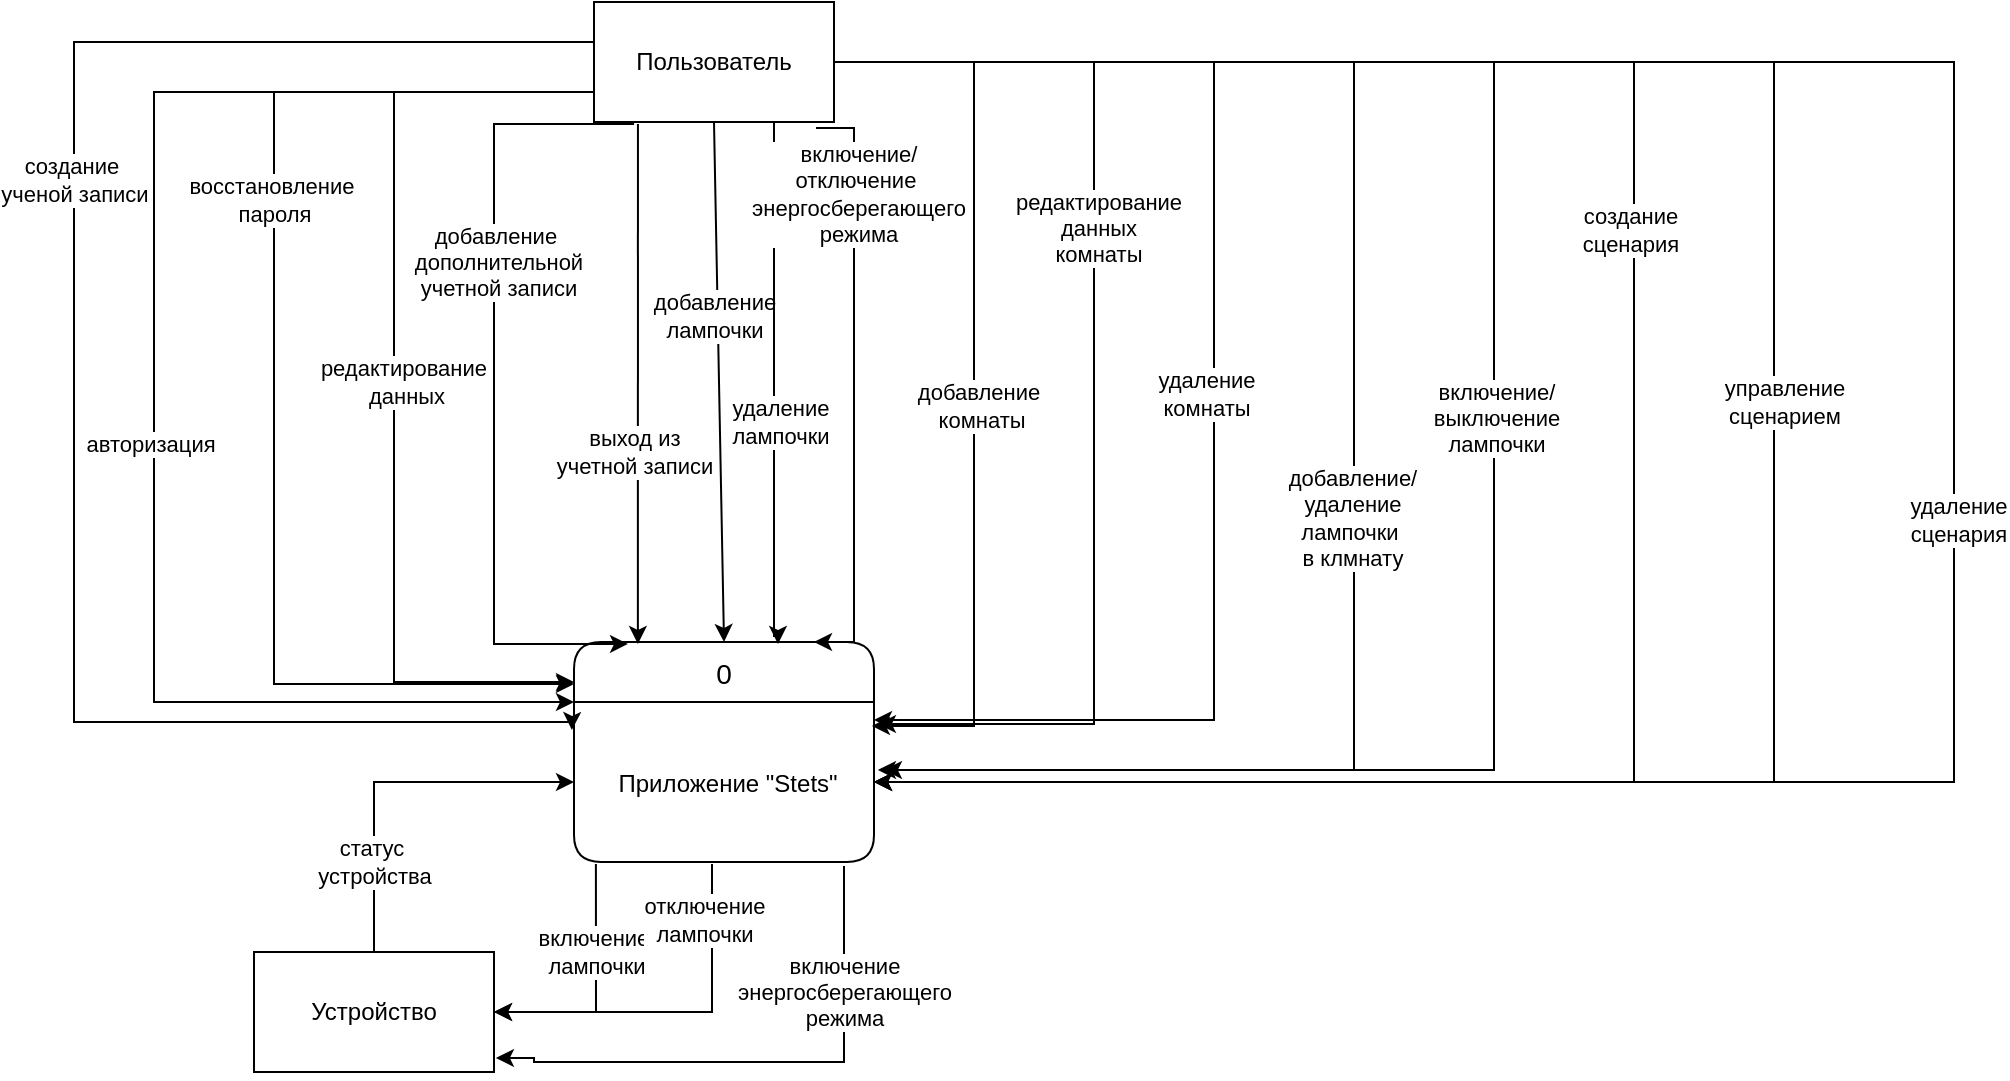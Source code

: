 <mxfile version="22.1.17" type="google" pages="3">
  <diagram name="Контекстный уровень" id="qx1NstYaZnIzFtGlC036">
    <mxGraphModel grid="1" page="1" gridSize="10" guides="1" tooltips="1" connect="1" arrows="1" fold="1" pageScale="1" pageWidth="827" pageHeight="1169" math="0" shadow="0">
      <root>
        <mxCell id="0" />
        <mxCell id="1" parent="0" />
        <mxCell id="jQGq40ZsiOEScgllfeEC-1" value="Пользователь" style="rounded=0;whiteSpace=wrap;html=1;" vertex="1" parent="1">
          <mxGeometry x="350" y="80" width="120" height="60" as="geometry" />
        </mxCell>
        <mxCell id="jQGq40ZsiOEScgllfeEC-3" value="Устройство" style="rounded=0;whiteSpace=wrap;html=1;" vertex="1" parent="1">
          <mxGeometry x="180" y="555" width="120" height="60" as="geometry" />
        </mxCell>
        <mxCell id="jQGq40ZsiOEScgllfeEC-4" value="" style="endArrow=classic;html=1;rounded=0;exitX=0;exitY=0.383;exitDx=0;exitDy=0;edgeStyle=orthogonalEdgeStyle;entryX=-0.007;entryY=0.175;entryDx=0;entryDy=0;entryPerimeter=0;exitPerimeter=0;" edge="1" parent="1" source="jQGq40ZsiOEScgllfeEC-1" target="jQGq40ZsiOEScgllfeEC-7">
          <mxGeometry width="50" height="50" relative="1" as="geometry">
            <mxPoint x="290" y="100" as="sourcePoint" />
            <mxPoint x="280" y="440" as="targetPoint" />
            <Array as="points">
              <mxPoint x="350" y="100" />
              <mxPoint x="90" y="100" />
              <mxPoint x="90" y="440" />
              <mxPoint x="339" y="440" />
            </Array>
          </mxGeometry>
        </mxCell>
        <mxCell id="jQGq40ZsiOEScgllfeEC-5" value="создание&amp;nbsp;&lt;br&gt;ученой записи" style="edgeLabel;html=1;align=center;verticalAlign=middle;resizable=0;points=[];" connectable="0" vertex="1" parent="jQGq40ZsiOEScgllfeEC-4">
          <mxGeometry x="-0.224" relative="1" as="geometry">
            <mxPoint as="offset" />
          </mxGeometry>
        </mxCell>
        <mxCell id="jQGq40ZsiOEScgllfeEC-6" value="0" style="swimlane;childLayout=stackLayout;horizontal=1;startSize=30;horizontalStack=0;rounded=1;fontSize=14;fontStyle=0;strokeWidth=1;resizeParent=0;resizeLast=1;shadow=0;dashed=0;align=center;fillColor=#FFFFFF;" vertex="1" parent="1">
          <mxGeometry x="340" y="400" width="150" height="110" as="geometry" />
        </mxCell>
        <mxCell id="jQGq40ZsiOEScgllfeEC-7" value="Приложение &quot;Stets&quot;" style="align=center;strokeColor=none;fillColor=none;spacingLeft=4;fontSize=12;verticalAlign=middle;resizable=0;rotatable=0;part=1;" vertex="1" parent="jQGq40ZsiOEScgllfeEC-6">
          <mxGeometry y="30" width="150" height="80" as="geometry" />
        </mxCell>
        <mxCell id="jQGq40ZsiOEScgllfeEC-9" value="" style="endArrow=classic;html=1;rounded=0;exitX=0.5;exitY=0;exitDx=0;exitDy=0;edgeStyle=orthogonalEdgeStyle;entryX=0;entryY=0.5;entryDx=0;entryDy=0;" edge="1" parent="1" source="jQGq40ZsiOEScgllfeEC-3" target="jQGq40ZsiOEScgllfeEC-7">
          <mxGeometry width="50" height="50" relative="1" as="geometry">
            <mxPoint x="480" y="540" as="sourcePoint" />
            <mxPoint x="530" y="490" as="targetPoint" />
          </mxGeometry>
        </mxCell>
        <mxCell id="jQGq40ZsiOEScgllfeEC-10" value="статус&amp;nbsp;&lt;br&gt;устройства" style="edgeLabel;html=1;align=center;verticalAlign=middle;resizable=0;points=[];" connectable="0" vertex="1" parent="jQGq40ZsiOEScgllfeEC-9">
          <mxGeometry x="-0.07" relative="1" as="geometry">
            <mxPoint x="-1" y="40" as="offset" />
          </mxGeometry>
        </mxCell>
        <mxCell id="jQGq40ZsiOEScgllfeEC-11" value="" style="endArrow=classic;html=1;rounded=0;edgeStyle=orthogonalEdgeStyle;exitX=0;exitY=0.75;exitDx=0;exitDy=0;entryX=0;entryY=0;entryDx=0;entryDy=0;" edge="1" parent="1" source="jQGq40ZsiOEScgllfeEC-1" target="jQGq40ZsiOEScgllfeEC-7">
          <mxGeometry width="50" height="50" relative="1" as="geometry">
            <mxPoint x="470" y="320" as="sourcePoint" />
            <mxPoint x="520" y="270" as="targetPoint" />
            <Array as="points">
              <mxPoint x="130" y="125" />
              <mxPoint x="130" y="430" />
            </Array>
          </mxGeometry>
        </mxCell>
        <mxCell id="jQGq40ZsiOEScgllfeEC-12" value="авторизация" style="edgeLabel;html=1;align=center;verticalAlign=middle;resizable=0;points=[];" connectable="0" vertex="1" parent="jQGq40ZsiOEScgllfeEC-11">
          <mxGeometry x="0.076" y="-2" relative="1" as="geometry">
            <mxPoint as="offset" />
          </mxGeometry>
        </mxCell>
        <mxCell id="jQGq40ZsiOEScgllfeEC-14" value="" style="endArrow=classic;html=1;rounded=0;edgeStyle=orthogonalEdgeStyle;exitX=0;exitY=0.75;exitDx=0;exitDy=0;entryX=0;entryY=0.191;entryDx=0;entryDy=0;entryPerimeter=0;" edge="1" parent="1" source="jQGq40ZsiOEScgllfeEC-1" target="jQGq40ZsiOEScgllfeEC-6">
          <mxGeometry width="50" height="50" relative="1" as="geometry">
            <mxPoint x="470" y="320" as="sourcePoint" />
            <mxPoint x="520" y="270" as="targetPoint" />
            <Array as="points">
              <mxPoint x="190" y="125" />
              <mxPoint x="190" y="421" />
            </Array>
          </mxGeometry>
        </mxCell>
        <mxCell id="jQGq40ZsiOEScgllfeEC-16" value="восстановление&amp;nbsp;&lt;br&gt;пароля" style="edgeLabel;html=1;align=center;verticalAlign=middle;resizable=0;points=[];" connectable="0" vertex="1" parent="jQGq40ZsiOEScgllfeEC-14">
          <mxGeometry x="-0.294" relative="1" as="geometry">
            <mxPoint as="offset" />
          </mxGeometry>
        </mxCell>
        <mxCell id="jQGq40ZsiOEScgllfeEC-17" value="" style="endArrow=classic;html=1;rounded=0;edgeStyle=orthogonalEdgeStyle;exitX=0;exitY=0.75;exitDx=0;exitDy=0;" edge="1" parent="1" source="jQGq40ZsiOEScgllfeEC-1">
          <mxGeometry width="50" height="50" relative="1" as="geometry">
            <mxPoint x="530" y="330" as="sourcePoint" />
            <mxPoint x="340" y="420" as="targetPoint" />
            <Array as="points">
              <mxPoint x="250" y="125" />
              <mxPoint x="250" y="420" />
            </Array>
          </mxGeometry>
        </mxCell>
        <mxCell id="jQGq40ZsiOEScgllfeEC-18" value="редактирование&amp;nbsp;&lt;br&gt;данных" style="edgeLabel;html=1;align=center;verticalAlign=middle;resizable=0;points=[];" connectable="0" vertex="1" parent="jQGq40ZsiOEScgllfeEC-17">
          <mxGeometry x="0.008" y="6" relative="1" as="geometry">
            <mxPoint as="offset" />
          </mxGeometry>
        </mxCell>
        <mxCell id="jQGq40ZsiOEScgllfeEC-19" value="" style="endArrow=classic;html=1;rounded=0;exitX=0.167;exitY=1.017;exitDx=0;exitDy=0;exitPerimeter=0;entryX=0.18;entryY=0.009;entryDx=0;entryDy=0;entryPerimeter=0;edgeStyle=orthogonalEdgeStyle;" edge="1" parent="1" source="jQGq40ZsiOEScgllfeEC-1" target="jQGq40ZsiOEScgllfeEC-6">
          <mxGeometry width="50" height="50" relative="1" as="geometry">
            <mxPoint x="530" y="330" as="sourcePoint" />
            <mxPoint x="580" y="280" as="targetPoint" />
            <Array as="points">
              <mxPoint x="300" y="141" />
              <mxPoint x="300" y="401" />
            </Array>
          </mxGeometry>
        </mxCell>
        <mxCell id="jQGq40ZsiOEScgllfeEC-20" value="добавление&amp;nbsp;&lt;br&gt;дополнительной&lt;br&gt;учетной записи" style="edgeLabel;html=1;align=center;verticalAlign=middle;resizable=0;points=[];" connectable="0" vertex="1" parent="jQGq40ZsiOEScgllfeEC-19">
          <mxGeometry x="0.015" y="2" relative="1" as="geometry">
            <mxPoint y="-63" as="offset" />
          </mxGeometry>
        </mxCell>
        <mxCell id="jQGq40ZsiOEScgllfeEC-21" value="" style="endArrow=classic;html=1;rounded=0;exitX=0.183;exitY=1.017;exitDx=0;exitDy=0;exitPerimeter=0;entryX=0.213;entryY=0.009;entryDx=0;entryDy=0;entryPerimeter=0;" edge="1" parent="1" source="jQGq40ZsiOEScgllfeEC-1" target="jQGq40ZsiOEScgllfeEC-6">
          <mxGeometry width="50" height="50" relative="1" as="geometry">
            <mxPoint x="530" y="330" as="sourcePoint" />
            <mxPoint x="580" y="280" as="targetPoint" />
          </mxGeometry>
        </mxCell>
        <mxCell id="jQGq40ZsiOEScgllfeEC-22" value="выход из&lt;br&gt;учетной записи" style="edgeLabel;html=1;align=center;verticalAlign=middle;resizable=0;points=[];" connectable="0" vertex="1" parent="jQGq40ZsiOEScgllfeEC-21">
          <mxGeometry x="0.259" y="-2" relative="1" as="geometry">
            <mxPoint as="offset" />
          </mxGeometry>
        </mxCell>
        <mxCell id="jQGq40ZsiOEScgllfeEC-23" value="" style="endArrow=classic;html=1;rounded=0;entryX=0.5;entryY=0;entryDx=0;entryDy=0;exitX=0.5;exitY=1;exitDx=0;exitDy=0;" edge="1" parent="1" source="jQGq40ZsiOEScgllfeEC-1" target="jQGq40ZsiOEScgllfeEC-6">
          <mxGeometry width="50" height="50" relative="1" as="geometry">
            <mxPoint x="464" y="142" as="sourcePoint" />
            <mxPoint x="580" y="280" as="targetPoint" />
          </mxGeometry>
        </mxCell>
        <mxCell id="jQGq40ZsiOEScgllfeEC-24" value="добавление&lt;br&gt;лампочки" style="edgeLabel;html=1;align=center;verticalAlign=middle;resizable=0;points=[];" connectable="0" vertex="1" parent="jQGq40ZsiOEScgllfeEC-23">
          <mxGeometry x="-0.259" y="-2" relative="1" as="geometry">
            <mxPoint as="offset" />
          </mxGeometry>
        </mxCell>
        <mxCell id="jQGq40ZsiOEScgllfeEC-25" value="" style="endArrow=classic;html=1;rounded=0;edgeStyle=orthogonalEdgeStyle;entryX=0.68;entryY=0.009;entryDx=0;entryDy=0;entryPerimeter=0;" edge="1" parent="1" target="jQGq40ZsiOEScgllfeEC-6">
          <mxGeometry width="50" height="50" relative="1" as="geometry">
            <mxPoint x="434" y="140" as="sourcePoint" />
            <mxPoint x="490" y="415" as="targetPoint" />
            <Array as="points">
              <mxPoint x="440" y="140" />
              <mxPoint x="440" y="397" />
              <mxPoint x="442" y="397" />
            </Array>
          </mxGeometry>
        </mxCell>
        <mxCell id="jQGq40ZsiOEScgllfeEC-26" value="удаление&lt;br&gt;лампочки" style="edgeLabel;html=1;align=center;verticalAlign=middle;resizable=0;points=[];" connectable="0" vertex="1" parent="jQGq40ZsiOEScgllfeEC-25">
          <mxGeometry x="0.156" y="3" relative="1" as="geometry">
            <mxPoint as="offset" />
          </mxGeometry>
        </mxCell>
        <mxCell id="jQGq40ZsiOEScgllfeEC-27" value="" style="endArrow=classic;html=1;rounded=0;exitX=0.925;exitY=1.05;exitDx=0;exitDy=0;edgeStyle=orthogonalEdgeStyle;exitPerimeter=0;" edge="1" parent="1" source="jQGq40ZsiOEScgllfeEC-1">
          <mxGeometry width="50" height="50" relative="1" as="geometry">
            <mxPoint x="530" y="330" as="sourcePoint" />
            <mxPoint x="460" y="400" as="targetPoint" />
            <Array as="points">
              <mxPoint x="480" y="143" />
              <mxPoint x="480" y="400" />
            </Array>
          </mxGeometry>
        </mxCell>
        <mxCell id="jQGq40ZsiOEScgllfeEC-28" value="включение/&lt;br&gt;отключение&amp;nbsp;&lt;br&gt;энергосберегающего&lt;br&gt;режима" style="edgeLabel;html=1;align=center;verticalAlign=middle;resizable=0;points=[];" connectable="0" vertex="1" parent="jQGq40ZsiOEScgllfeEC-27">
          <mxGeometry x="0.225" y="2" relative="1" as="geometry">
            <mxPoint y="-130" as="offset" />
          </mxGeometry>
        </mxCell>
        <mxCell id="jQGq40ZsiOEScgllfeEC-29" value="" style="endArrow=classic;html=1;rounded=0;edgeStyle=orthogonalEdgeStyle;exitX=1;exitY=0.5;exitDx=0;exitDy=0;entryX=0.993;entryY=0.15;entryDx=0;entryDy=0;entryPerimeter=0;" edge="1" parent="1" source="jQGq40ZsiOEScgllfeEC-1" target="jQGq40ZsiOEScgllfeEC-7">
          <mxGeometry width="50" height="50" relative="1" as="geometry">
            <mxPoint x="530" y="330" as="sourcePoint" />
            <mxPoint x="580" y="280" as="targetPoint" />
            <Array as="points">
              <mxPoint x="540" y="110" />
              <mxPoint x="540" y="442" />
            </Array>
          </mxGeometry>
        </mxCell>
        <mxCell id="jQGq40ZsiOEScgllfeEC-30" value="добавление&lt;br&gt;&amp;nbsp;комнаты" style="edgeLabel;html=1;align=center;verticalAlign=middle;resizable=0;points=[];" connectable="0" vertex="1" parent="jQGq40ZsiOEScgllfeEC-29">
          <mxGeometry x="0.067" y="2" relative="1" as="geometry">
            <mxPoint as="offset" />
          </mxGeometry>
        </mxCell>
        <mxCell id="jQGq40ZsiOEScgllfeEC-31" value="" style="endArrow=classic;html=1;rounded=0;edgeStyle=orthogonalEdgeStyle;entryX=1.013;entryY=0.138;entryDx=0;entryDy=0;entryPerimeter=0;" edge="1" parent="1" target="jQGq40ZsiOEScgllfeEC-7">
          <mxGeometry width="50" height="50" relative="1" as="geometry">
            <mxPoint x="470" y="110" as="sourcePoint" />
            <mxPoint x="580" y="280" as="targetPoint" />
            <Array as="points">
              <mxPoint x="600" y="110" />
              <mxPoint x="600" y="441" />
            </Array>
          </mxGeometry>
        </mxCell>
        <mxCell id="jQGq40ZsiOEScgllfeEC-32" value="редактирование&lt;br&gt;данных&lt;br&gt;комнаты" style="edgeLabel;html=1;align=center;verticalAlign=middle;resizable=0;points=[];" connectable="0" vertex="1" parent="jQGq40ZsiOEScgllfeEC-31">
          <mxGeometry x="-0.254" y="2" relative="1" as="geometry">
            <mxPoint as="offset" />
          </mxGeometry>
        </mxCell>
        <mxCell id="jQGq40ZsiOEScgllfeEC-33" value="" style="endArrow=classic;html=1;rounded=0;exitX=1;exitY=0.5;exitDx=0;exitDy=0;edgeStyle=orthogonalEdgeStyle;" edge="1" parent="1" source="jQGq40ZsiOEScgllfeEC-1">
          <mxGeometry width="50" height="50" relative="1" as="geometry">
            <mxPoint x="530" y="330" as="sourcePoint" />
            <mxPoint x="490" y="439" as="targetPoint" />
            <Array as="points">
              <mxPoint x="660" y="110" />
              <mxPoint x="660" y="439" />
            </Array>
          </mxGeometry>
        </mxCell>
        <mxCell id="jQGq40ZsiOEScgllfeEC-34" value="удаление&lt;br&gt;комнаты" style="edgeLabel;html=1;align=center;verticalAlign=middle;resizable=0;points=[];" connectable="0" vertex="1" parent="jQGq40ZsiOEScgllfeEC-33">
          <mxGeometry x="0.034" y="-4" relative="1" as="geometry">
            <mxPoint as="offset" />
          </mxGeometry>
        </mxCell>
        <mxCell id="jQGq40ZsiOEScgllfeEC-35" value="" style="endArrow=classic;html=1;rounded=0;edgeStyle=orthogonalEdgeStyle;entryX=1.013;entryY=0.425;entryDx=0;entryDy=0;entryPerimeter=0;" edge="1" parent="1" target="jQGq40ZsiOEScgllfeEC-7">
          <mxGeometry width="50" height="50" relative="1" as="geometry">
            <mxPoint x="470" y="110" as="sourcePoint" />
            <mxPoint x="580" y="280" as="targetPoint" />
            <Array as="points">
              <mxPoint x="730" y="110" />
              <mxPoint x="730" y="464" />
            </Array>
          </mxGeometry>
        </mxCell>
        <mxCell id="jQGq40ZsiOEScgllfeEC-36" value="добавление/&lt;br&gt;удаление&lt;br&gt;лампочки&amp;nbsp;&lt;br&gt;в клмнату" style="edgeLabel;html=1;align=center;verticalAlign=middle;resizable=0;points=[];" connectable="0" vertex="1" parent="jQGq40ZsiOEScgllfeEC-35">
          <mxGeometry x="0.145" y="-1" relative="1" as="geometry">
            <mxPoint as="offset" />
          </mxGeometry>
        </mxCell>
        <mxCell id="jQGq40ZsiOEScgllfeEC-37" value="" style="endArrow=classic;html=1;rounded=0;edgeStyle=orthogonalEdgeStyle;entryX=1.033;entryY=0.425;entryDx=0;entryDy=0;entryPerimeter=0;" edge="1" parent="1" target="jQGq40ZsiOEScgllfeEC-7">
          <mxGeometry width="50" height="50" relative="1" as="geometry">
            <mxPoint x="470" y="110" as="sourcePoint" />
            <mxPoint x="580" y="280" as="targetPoint" />
            <Array as="points">
              <mxPoint x="800" y="110" />
              <mxPoint x="800" y="464" />
            </Array>
          </mxGeometry>
        </mxCell>
        <mxCell id="jQGq40ZsiOEScgllfeEC-38" value="включение/&lt;br&gt;выключение&lt;br&gt;лампочки" style="edgeLabel;html=1;align=center;verticalAlign=middle;resizable=0;points=[];" connectable="0" vertex="1" parent="jQGq40ZsiOEScgllfeEC-37">
          <mxGeometry x="0.027" y="1" relative="1" as="geometry">
            <mxPoint as="offset" />
          </mxGeometry>
        </mxCell>
        <mxCell id="jQGq40ZsiOEScgllfeEC-39" value="" style="endArrow=classic;html=1;rounded=0;exitX=1;exitY=0.5;exitDx=0;exitDy=0;edgeStyle=orthogonalEdgeStyle;entryX=1;entryY=0.5;entryDx=0;entryDy=0;" edge="1" parent="1" source="jQGq40ZsiOEScgllfeEC-1" target="jQGq40ZsiOEScgllfeEC-7">
          <mxGeometry width="50" height="50" relative="1" as="geometry">
            <mxPoint x="530" y="330" as="sourcePoint" />
            <mxPoint x="580" y="280" as="targetPoint" />
            <Array as="points">
              <mxPoint x="870" y="110" />
              <mxPoint x="870" y="470" />
            </Array>
          </mxGeometry>
        </mxCell>
        <mxCell id="jQGq40ZsiOEScgllfeEC-40" value="создание &lt;br&gt;сценария" style="edgeLabel;html=1;align=center;verticalAlign=middle;resizable=0;points=[];" connectable="0" vertex="1" parent="jQGq40ZsiOEScgllfeEC-39">
          <mxGeometry x="-0.152" y="-2" relative="1" as="geometry">
            <mxPoint as="offset" />
          </mxGeometry>
        </mxCell>
        <mxCell id="jQGq40ZsiOEScgllfeEC-41" value="" style="endArrow=classic;html=1;rounded=0;exitX=1;exitY=0.5;exitDx=0;exitDy=0;edgeStyle=orthogonalEdgeStyle;entryX=1;entryY=0.5;entryDx=0;entryDy=0;" edge="1" parent="1" source="jQGq40ZsiOEScgllfeEC-1" target="jQGq40ZsiOEScgllfeEC-7">
          <mxGeometry width="50" height="50" relative="1" as="geometry">
            <mxPoint x="530" y="330" as="sourcePoint" />
            <mxPoint x="580" y="280" as="targetPoint" />
            <Array as="points">
              <mxPoint x="940" y="110" />
              <mxPoint x="940" y="470" />
            </Array>
          </mxGeometry>
        </mxCell>
        <mxCell id="jQGq40ZsiOEScgllfeEC-42" value="управление&lt;br&gt;сценарием" style="edgeLabel;html=1;align=center;verticalAlign=middle;resizable=0;points=[];" connectable="0" vertex="1" parent="jQGq40ZsiOEScgllfeEC-41">
          <mxGeometry y="5" relative="1" as="geometry">
            <mxPoint as="offset" />
          </mxGeometry>
        </mxCell>
        <mxCell id="jQGq40ZsiOEScgllfeEC-43" value="" style="endArrow=classic;html=1;rounded=0;exitX=1;exitY=0.5;exitDx=0;exitDy=0;edgeStyle=orthogonalEdgeStyle;entryX=1;entryY=0.5;entryDx=0;entryDy=0;" edge="1" parent="1" source="jQGq40ZsiOEScgllfeEC-1" target="jQGq40ZsiOEScgllfeEC-7">
          <mxGeometry width="50" height="50" relative="1" as="geometry">
            <mxPoint x="530" y="330" as="sourcePoint" />
            <mxPoint x="580" y="280" as="targetPoint" />
            <Array as="points">
              <mxPoint x="1030" y="110" />
              <mxPoint x="1030" y="470" />
            </Array>
          </mxGeometry>
        </mxCell>
        <mxCell id="jQGq40ZsiOEScgllfeEC-44" value="удаление&lt;br&gt;сценария" style="edgeLabel;html=1;align=center;verticalAlign=middle;resizable=0;points=[];" connectable="0" vertex="1" parent="jQGq40ZsiOEScgllfeEC-43">
          <mxGeometry x="0.081" y="2" relative="1" as="geometry">
            <mxPoint as="offset" />
          </mxGeometry>
        </mxCell>
        <mxCell id="jQGq40ZsiOEScgllfeEC-45" value="" style="endArrow=classic;html=1;rounded=0;exitX=0.073;exitY=1.013;exitDx=0;exitDy=0;exitPerimeter=0;edgeStyle=orthogonalEdgeStyle;entryX=1;entryY=0.5;entryDx=0;entryDy=0;" edge="1" parent="1" source="jQGq40ZsiOEScgllfeEC-7" target="jQGq40ZsiOEScgllfeEC-3">
          <mxGeometry width="50" height="50" relative="1" as="geometry">
            <mxPoint x="570" y="570" as="sourcePoint" />
            <mxPoint x="370" y="590" as="targetPoint" />
          </mxGeometry>
        </mxCell>
        <mxCell id="jQGq40ZsiOEScgllfeEC-46" value="включение&amp;nbsp;&lt;br&gt;лампочки" style="edgeLabel;html=1;align=center;verticalAlign=middle;resizable=0;points=[];" connectable="0" vertex="1" parent="jQGq40ZsiOEScgllfeEC-45">
          <mxGeometry x="-0.299" relative="1" as="geometry">
            <mxPoint as="offset" />
          </mxGeometry>
        </mxCell>
        <mxCell id="jQGq40ZsiOEScgllfeEC-47" value="" style="endArrow=classic;html=1;rounded=0;exitX=0.46;exitY=1.013;exitDx=0;exitDy=0;exitPerimeter=0;edgeStyle=orthogonalEdgeStyle;entryX=1;entryY=0.5;entryDx=0;entryDy=0;" edge="1" parent="1" source="jQGq40ZsiOEScgllfeEC-7" target="jQGq40ZsiOEScgllfeEC-3">
          <mxGeometry width="50" height="50" relative="1" as="geometry">
            <mxPoint x="570" y="570" as="sourcePoint" />
            <mxPoint x="620" y="520" as="targetPoint" />
          </mxGeometry>
        </mxCell>
        <mxCell id="jQGq40ZsiOEScgllfeEC-49" value="отключение&lt;br&gt;лампочки" style="edgeLabel;html=1;align=center;verticalAlign=middle;resizable=0;points=[];" connectable="0" vertex="1" parent="jQGq40ZsiOEScgllfeEC-47">
          <mxGeometry x="-0.694" y="-4" relative="1" as="geometry">
            <mxPoint as="offset" />
          </mxGeometry>
        </mxCell>
        <mxCell id="jQGq40ZsiOEScgllfeEC-50" value="" style="endArrow=classic;html=1;rounded=0;exitX=0.9;exitY=1.025;exitDx=0;exitDy=0;exitPerimeter=0;edgeStyle=orthogonalEdgeStyle;entryX=1.008;entryY=0.883;entryDx=0;entryDy=0;entryPerimeter=0;" edge="1" parent="1" source="jQGq40ZsiOEScgllfeEC-7" target="jQGq40ZsiOEScgllfeEC-3">
          <mxGeometry width="50" height="50" relative="1" as="geometry">
            <mxPoint x="570" y="570" as="sourcePoint" />
            <mxPoint x="620" y="520" as="targetPoint" />
            <Array as="points">
              <mxPoint x="475" y="610" />
              <mxPoint x="320" y="610" />
              <mxPoint x="320" y="608" />
            </Array>
          </mxGeometry>
        </mxCell>
        <mxCell id="jQGq40ZsiOEScgllfeEC-51" value="включение&lt;br&gt;энергосберегающего&lt;br&gt;режима" style="edgeLabel;html=1;align=center;verticalAlign=middle;resizable=0;points=[];" connectable="0" vertex="1" parent="jQGq40ZsiOEScgllfeEC-50">
          <mxGeometry x="-0.54" relative="1" as="geometry">
            <mxPoint as="offset" />
          </mxGeometry>
        </mxCell>
      </root>
    </mxGraphModel>
  </diagram>
  <diagram id="xSRKUOkQ3K05Rh7GuxOi" name="Логический уровень">
    <mxGraphModel grid="1" page="1" gridSize="10" guides="1" tooltips="1" connect="1" arrows="1" fold="1" pageScale="1" pageWidth="827" pageHeight="1169" math="0" shadow="0">
      <root>
        <mxCell id="0" />
        <mxCell id="1" parent="0" />
        <mxCell id="cwUh-ZfgpbE7orhi7lQm-1" value="Пользователь" style="rounded=0;whiteSpace=wrap;html=1;" vertex="1" parent="1">
          <mxGeometry x="350" y="80" width="120" height="60" as="geometry" />
        </mxCell>
        <mxCell id="mmbIVKSoccHLoR4hbwkh-1" value="1" style="swimlane;childLayout=stackLayout;horizontal=1;startSize=30;horizontalStack=0;rounded=1;fontSize=14;fontStyle=0;strokeWidth=1;resizeParent=0;resizeLast=1;shadow=0;dashed=0;align=center;fillColor=#FFFFFF;" vertex="1" parent="1">
          <mxGeometry x="95" y="350" width="150" height="110" as="geometry" />
        </mxCell>
        <mxCell id="mmbIVKSoccHLoR4hbwkh-2" value="Управлять учетной&#xa; записью" style="align=center;strokeColor=none;fillColor=none;spacingLeft=4;fontSize=12;verticalAlign=middle;resizable=0;rotatable=0;part=1;" vertex="1" parent="mmbIVKSoccHLoR4hbwkh-1">
          <mxGeometry y="30" width="150" height="80" as="geometry" />
        </mxCell>
        <mxCell id="tBhSacp_uZdYQYT3b0RB-3" value="" style="endArrow=classic;html=1;rounded=0;exitX=0;exitY=0.5;exitDx=0;exitDy=0;edgeStyle=orthogonalEdgeStyle;entryX=0;entryY=0.25;entryDx=0;entryDy=0;" edge="1" parent="1" target="mmbIVKSoccHLoR4hbwkh-2">
          <mxGeometry width="50" height="50" relative="1" as="geometry">
            <mxPoint x="350" y="102.5" as="sourcePoint" />
            <mxPoint x="95" y="370" as="targetPoint" />
            <Array as="points">
              <mxPoint x="10" y="103" />
              <mxPoint x="10" y="400" />
            </Array>
          </mxGeometry>
        </mxCell>
        <mxCell id="tBhSacp_uZdYQYT3b0RB-4" value="запрос на&lt;br&gt;создание&amp;nbsp;&lt;br&gt;учетной записи" style="edgeLabel;html=1;align=center;verticalAlign=middle;resizable=0;points=[];" connectable="0" vertex="1" parent="tBhSacp_uZdYQYT3b0RB-3">
          <mxGeometry x="-0.115" y="4" relative="1" as="geometry">
            <mxPoint x="-20" y="64" as="offset" />
          </mxGeometry>
        </mxCell>
        <mxCell id="tBhSacp_uZdYQYT3b0RB-5" value="D1&amp;nbsp; &amp;nbsp; &amp;nbsp;Пользователи" style="html=1;dashed=0;whiteSpace=wrap;shape=mxgraph.dfd.dataStoreID;align=left;spacingLeft=3;points=[[0,0],[0.5,0],[1,0],[0,0.5],[1,0.5],[0,1],[0.5,1],[1,1]];" vertex="1" parent="1">
          <mxGeometry x="20" y="555" width="120" height="30" as="geometry" />
        </mxCell>
        <mxCell id="tBhSacp_uZdYQYT3b0RB-6" value="" style="endArrow=classic;startArrow=classic;html=1;rounded=0;entryX=0;entryY=0.75;entryDx=0;entryDy=0;exitX=0.383;exitY=0.033;exitDx=0;exitDy=0;exitPerimeter=0;" edge="1" parent="1" source="tBhSacp_uZdYQYT3b0RB-5" target="mmbIVKSoccHLoR4hbwkh-2">
          <mxGeometry width="50" height="50" relative="1" as="geometry">
            <mxPoint x="150" y="550" as="sourcePoint" />
            <mxPoint x="420" y="400" as="targetPoint" />
            <Array as="points">
              <mxPoint x="66" y="440" />
            </Array>
          </mxGeometry>
        </mxCell>
        <mxCell id="tBhSacp_uZdYQYT3b0RB-7" value="&lt;br&gt;пользователи" style="edgeLabel;html=1;align=center;verticalAlign=middle;resizable=0;points=[];" connectable="0" vertex="1" parent="tBhSacp_uZdYQYT3b0RB-6">
          <mxGeometry x="-0.632" y="-2" relative="1" as="geometry">
            <mxPoint y="-39" as="offset" />
          </mxGeometry>
        </mxCell>
        <mxCell id="tBhSacp_uZdYQYT3b0RB-9" value="" style="endArrow=classic;html=1;rounded=0;exitX=0;exitY=0.5;exitDx=0;exitDy=0;edgeStyle=orthogonalEdgeStyle;entryX=0;entryY=0;entryDx=0;entryDy=0;" edge="1" parent="1" source="cwUh-ZfgpbE7orhi7lQm-1" target="mmbIVKSoccHLoR4hbwkh-2">
          <mxGeometry width="50" height="50" relative="1" as="geometry">
            <mxPoint x="530" y="350" as="sourcePoint" />
            <mxPoint x="580" y="300" as="targetPoint" />
            <Array as="points">
              <mxPoint x="70" y="110" />
              <mxPoint x="70" y="380" />
            </Array>
          </mxGeometry>
        </mxCell>
        <mxCell id="tBhSacp_uZdYQYT3b0RB-10" value="запрос&amp;nbsp;&lt;br&gt;авторизации" style="edgeLabel;html=1;align=center;verticalAlign=middle;resizable=0;points=[];" connectable="0" vertex="1" parent="tBhSacp_uZdYQYT3b0RB-9">
          <mxGeometry x="0.237" y="-3" relative="1" as="geometry">
            <mxPoint y="64" as="offset" />
          </mxGeometry>
        </mxCell>
        <mxCell id="tBhSacp_uZdYQYT3b0RB-11" value="" style="endArrow=classic;html=1;rounded=0;exitX=0;exitY=0.5;exitDx=0;exitDy=0;edgeStyle=orthogonalEdgeStyle;entryX=0.5;entryY=0;entryDx=0;entryDy=0;" edge="1" parent="1" source="cwUh-ZfgpbE7orhi7lQm-1" target="mmbIVKSoccHLoR4hbwkh-1">
          <mxGeometry width="50" height="50" relative="1" as="geometry">
            <mxPoint x="530" y="350" as="sourcePoint" />
            <mxPoint x="580" y="300" as="targetPoint" />
            <Array as="points">
              <mxPoint x="170" y="110" />
            </Array>
          </mxGeometry>
        </mxCell>
        <mxCell id="tBhSacp_uZdYQYT3b0RB-12" value="запрос на&lt;br&gt;восстановление&lt;br&gt;пароля" style="edgeLabel;html=1;align=center;verticalAlign=middle;resizable=0;points=[];" connectable="0" vertex="1" parent="tBhSacp_uZdYQYT3b0RB-11">
          <mxGeometry x="-0.146" y="5" relative="1" as="geometry">
            <mxPoint x="-1" y="125" as="offset" />
          </mxGeometry>
        </mxCell>
        <mxCell id="tBhSacp_uZdYQYT3b0RB-13" value="" style="endArrow=classic;html=1;rounded=0;exitX=0;exitY=0.5;exitDx=0;exitDy=0;entryX=0.133;entryY=-0.009;entryDx=0;entryDy=0;entryPerimeter=0;edgeStyle=orthogonalEdgeStyle;" edge="1" parent="1" source="cwUh-ZfgpbE7orhi7lQm-1" target="mmbIVKSoccHLoR4hbwkh-1">
          <mxGeometry width="50" height="50" relative="1" as="geometry">
            <mxPoint x="530" y="350" as="sourcePoint" />
            <mxPoint x="360" y="340" as="targetPoint" />
          </mxGeometry>
        </mxCell>
        <mxCell id="tBhSacp_uZdYQYT3b0RB-14" value="запрос на&lt;br&gt;редактирование&lt;br&gt;данных" style="edgeLabel;html=1;align=center;verticalAlign=middle;resizable=0;points=[];" connectable="0" vertex="1" parent="tBhSacp_uZdYQYT3b0RB-13">
          <mxGeometry x="-0.32" y="-3" relative="1" as="geometry">
            <mxPoint x="-69" y="43" as="offset" />
          </mxGeometry>
        </mxCell>
        <mxCell id="tBhSacp_uZdYQYT3b0RB-15" value="" style="endArrow=classic;html=1;rounded=0;exitX=0;exitY=0.75;exitDx=0;exitDy=0;entryX=0.88;entryY=0;entryDx=0;entryDy=0;entryPerimeter=0;edgeStyle=orthogonalEdgeStyle;" edge="1" parent="1" source="cwUh-ZfgpbE7orhi7lQm-1" target="mmbIVKSoccHLoR4hbwkh-1">
          <mxGeometry width="50" height="50" relative="1" as="geometry">
            <mxPoint x="530" y="350" as="sourcePoint" />
            <mxPoint x="580" y="300" as="targetPoint" />
          </mxGeometry>
        </mxCell>
        <mxCell id="tBhSacp_uZdYQYT3b0RB-16" value="запрос на&lt;br&gt;добавление&lt;br&gt;дополнительной&lt;br&gt;учетной&lt;br&gt;записи" style="edgeLabel;html=1;align=center;verticalAlign=middle;resizable=0;points=[];" connectable="0" vertex="1" parent="tBhSacp_uZdYQYT3b0RB-15">
          <mxGeometry x="0.005" y="1" relative="1" as="geometry">
            <mxPoint as="offset" />
          </mxGeometry>
        </mxCell>
        <mxCell id="tBhSacp_uZdYQYT3b0RB-17" value="" style="endArrow=classic;html=1;rounded=0;edgeStyle=orthogonalEdgeStyle;entryX=1;entryY=0.182;entryDx=0;entryDy=0;entryPerimeter=0;exitX=0;exitY=0.75;exitDx=0;exitDy=0;" edge="1" parent="1" source="cwUh-ZfgpbE7orhi7lQm-1" target="mmbIVKSoccHLoR4hbwkh-1">
          <mxGeometry width="50" height="50" relative="1" as="geometry">
            <mxPoint x="360" y="150" as="sourcePoint" />
            <mxPoint x="580" y="300" as="targetPoint" />
            <Array as="points">
              <mxPoint x="300" y="125" />
              <mxPoint x="300" y="370" />
            </Array>
          </mxGeometry>
        </mxCell>
        <mxCell id="tBhSacp_uZdYQYT3b0RB-18" value="запрос на&amp;nbsp;&lt;br&gt;выход из&lt;br&gt;учетной&lt;br&gt;записи" style="edgeLabel;html=1;align=center;verticalAlign=middle;resizable=0;points=[];" connectable="0" vertex="1" parent="tBhSacp_uZdYQYT3b0RB-17">
          <mxGeometry x="-0.002" y="3" relative="1" as="geometry">
            <mxPoint x="-3" y="-30" as="offset" />
          </mxGeometry>
        </mxCell>
        <mxCell id="tBhSacp_uZdYQYT3b0RB-24" value="" style="endArrow=classic;html=1;rounded=0;edgeStyle=orthogonalEdgeStyle;exitX=0.842;exitY=-0.033;exitDx=0;exitDy=0;entryX=0.013;entryY=0.2;entryDx=0;entryDy=0;entryPerimeter=0;exitPerimeter=0;" edge="1" parent="1" source="cwUh-ZfgpbE7orhi7lQm-1" target="Shz6JQnmS7eIzR-oRJ9c-20">
          <mxGeometry width="50" height="50" relative="1" as="geometry">
            <mxPoint x="980" y="330" as="sourcePoint" />
            <mxPoint x="680" y="100" as="targetPoint" />
            <Array as="points">
              <mxPoint x="450" y="78" />
              <mxPoint x="450" y="-228" />
            </Array>
          </mxGeometry>
        </mxCell>
        <mxCell id="tBhSacp_uZdYQYT3b0RB-25" value="запрос на&lt;br&gt;добавление&amp;nbsp;&lt;br&gt;лампочки по&lt;br&gt;QR-коду" style="edgeLabel;html=1;align=center;verticalAlign=middle;resizable=0;points=[];" connectable="0" vertex="1" parent="tBhSacp_uZdYQYT3b0RB-24">
          <mxGeometry x="-0.092" y="-2" relative="1" as="geometry">
            <mxPoint x="48" y="-55" as="offset" />
          </mxGeometry>
        </mxCell>
        <mxCell id="tBhSacp_uZdYQYT3b0RB-26" value="" style="endArrow=classic;html=1;rounded=0;exitX=0.833;exitY=-0.05;exitDx=0;exitDy=0;edgeStyle=orthogonalEdgeStyle;exitPerimeter=0;entryX=0.02;entryY=0.375;entryDx=0;entryDy=0;entryPerimeter=0;" edge="1" parent="1" source="cwUh-ZfgpbE7orhi7lQm-1" target="Shz6JQnmS7eIzR-oRJ9c-21">
          <mxGeometry width="50" height="50" relative="1" as="geometry">
            <mxPoint x="860" y="-50" as="sourcePoint" />
            <mxPoint x="670" y="-190" as="targetPoint" />
            <Array as="points">
              <mxPoint x="450" y="-120" />
              <mxPoint x="560" y="-120" />
              <mxPoint x="560" y="-190" />
            </Array>
          </mxGeometry>
        </mxCell>
        <mxCell id="tBhSacp_uZdYQYT3b0RB-27" value="запрос на&lt;br&gt;добавление&lt;br&gt;лампочки&lt;br&gt;вручную" style="edgeLabel;html=1;align=center;verticalAlign=middle;resizable=0;points=[];" connectable="0" vertex="1" parent="tBhSacp_uZdYQYT3b0RB-26">
          <mxGeometry x="0.083" y="1" relative="1" as="geometry">
            <mxPoint as="offset" />
          </mxGeometry>
        </mxCell>
        <mxCell id="tBhSacp_uZdYQYT3b0RB-31" value="" style="endArrow=classic;html=1;rounded=0;exitX=0.842;exitY=0.033;exitDx=0;exitDy=0;edgeStyle=orthogonalEdgeStyle;exitPerimeter=0;entryX=0;entryY=0.638;entryDx=0;entryDy=0;entryPerimeter=0;" edge="1" parent="1" source="cwUh-ZfgpbE7orhi7lQm-1" target="Shz6JQnmS7eIzR-oRJ9c-21">
          <mxGeometry width="50" height="50" relative="1" as="geometry">
            <mxPoint x="790" y="50" as="sourcePoint" />
            <mxPoint x="640" y="-70" as="targetPoint" />
            <Array as="points">
              <mxPoint x="451" y="-50" />
              <mxPoint x="590" y="-50" />
              <mxPoint x="590" y="-169" />
            </Array>
          </mxGeometry>
        </mxCell>
        <mxCell id="tBhSacp_uZdYQYT3b0RB-32" value="запрос на&lt;br&gt;удаление&lt;br&gt;лампочки" style="edgeLabel;html=1;align=center;verticalAlign=middle;resizable=0;points=[];" connectable="0" vertex="1" parent="tBhSacp_uZdYQYT3b0RB-31">
          <mxGeometry x="-0.299" relative="1" as="geometry">
            <mxPoint x="24" as="offset" />
          </mxGeometry>
        </mxCell>
        <mxCell id="tBhSacp_uZdYQYT3b0RB-33" value="" style="endArrow=classic;html=1;rounded=0;exitX=0.833;exitY=0.05;exitDx=0;exitDy=0;entryX=0.02;entryY=1;entryDx=0;entryDy=0;edgeStyle=orthogonalEdgeStyle;exitPerimeter=0;entryPerimeter=0;" edge="1" parent="1" source="cwUh-ZfgpbE7orhi7lQm-1" target="Shz6JQnmS7eIzR-oRJ9c-21">
          <mxGeometry width="50" height="50" relative="1" as="geometry">
            <mxPoint x="819" y="90" as="sourcePoint" />
            <mxPoint x="700" y="60" as="targetPoint" />
            <Array as="points">
              <mxPoint x="450" y="10" />
              <mxPoint x="640" y="10" />
              <mxPoint x="640" y="-140" />
            </Array>
          </mxGeometry>
        </mxCell>
        <mxCell id="tBhSacp_uZdYQYT3b0RB-34" value="запрос на включение&amp;nbsp;&lt;br&gt;энергосберегающего &lt;br&gt;режима" style="edgeLabel;html=1;align=center;verticalAlign=middle;resizable=0;points=[];" connectable="0" vertex="1" parent="tBhSacp_uZdYQYT3b0RB-33">
          <mxGeometry x="-0.065" y="-1" relative="1" as="geometry">
            <mxPoint as="offset" />
          </mxGeometry>
        </mxCell>
        <mxCell id="tBhSacp_uZdYQYT3b0RB-35" value="" style="endArrow=classic;html=1;rounded=0;exitX=0.85;exitY=0.033;exitDx=0;exitDy=0;edgeStyle=orthogonalEdgeStyle;entryX=0.133;entryY=1.05;entryDx=0;entryDy=0;entryPerimeter=0;exitPerimeter=0;" edge="1" parent="1" source="cwUh-ZfgpbE7orhi7lQm-1" target="Shz6JQnmS7eIzR-oRJ9c-21">
          <mxGeometry width="50" height="50" relative="1" as="geometry">
            <mxPoint x="760" y="-30" as="sourcePoint" />
            <mxPoint x="761.95" y="303.04" as="targetPoint" />
            <Array as="points">
              <mxPoint x="452" y="60" />
              <mxPoint x="697" y="60" />
            </Array>
          </mxGeometry>
        </mxCell>
        <mxCell id="tBhSacp_uZdYQYT3b0RB-36" value="запрос на выключение&lt;br&gt;энергосберегающего&lt;br&gt;режима" style="edgeLabel;html=1;align=center;verticalAlign=middle;resizable=0;points=[];" connectable="0" vertex="1" parent="tBhSacp_uZdYQYT3b0RB-35">
          <mxGeometry x="0.101" y="-1" relative="1" as="geometry">
            <mxPoint x="15" y="-141" as="offset" />
          </mxGeometry>
        </mxCell>
        <mxCell id="tBhSacp_uZdYQYT3b0RB-37" value="" style="endArrow=classic;html=1;rounded=0;exitX=0.833;exitY=0.05;exitDx=0;exitDy=0;edgeStyle=orthogonalEdgeStyle;exitPerimeter=0;entryX=0.64;entryY=1;entryDx=0;entryDy=0;entryPerimeter=0;" edge="1" parent="1" source="cwUh-ZfgpbE7orhi7lQm-1" target="Shz6JQnmS7eIzR-oRJ9c-21">
          <mxGeometry width="50" height="50" relative="1" as="geometry">
            <mxPoint x="730" y="50" as="sourcePoint" />
            <mxPoint x="770" y="-130" as="targetPoint" />
            <Array as="points">
              <mxPoint x="450" y="60" />
              <mxPoint x="773" y="60" />
            </Array>
          </mxGeometry>
        </mxCell>
        <mxCell id="tBhSacp_uZdYQYT3b0RB-38" value="запрос на&amp;nbsp;&lt;br&gt;группировку&amp;nbsp;&lt;br&gt;лампочек&lt;br&gt;по комнатам" style="edgeLabel;html=1;align=center;verticalAlign=middle;resizable=0;points=[];" connectable="0" vertex="1" parent="tBhSacp_uZdYQYT3b0RB-37">
          <mxGeometry x="-0.2" y="4" relative="1" as="geometry">
            <mxPoint x="115" y="-66" as="offset" />
          </mxGeometry>
        </mxCell>
        <mxCell id="tBhSacp_uZdYQYT3b0RB-54" value="" style="endArrow=classic;html=1;rounded=0;exitX=0.083;exitY=-0.05;exitDx=0;exitDy=0;edgeStyle=orthogonalEdgeStyle;entryX=0.06;entryY=1;entryDx=0;entryDy=0;exitPerimeter=0;entryPerimeter=0;" edge="1" parent="1" source="cwUh-ZfgpbE7orhi7lQm-1" target="Shz6JQnmS7eIzR-oRJ9c-14">
          <mxGeometry width="50" height="50" relative="1" as="geometry">
            <mxPoint x="710" y="-270" as="sourcePoint" />
            <mxPoint x="710" y="50" as="targetPoint" />
            <Array as="points">
              <mxPoint x="360" y="50" />
              <mxPoint x="60" y="50" />
            </Array>
          </mxGeometry>
        </mxCell>
        <mxCell id="tBhSacp_uZdYQYT3b0RB-55" value="запрос на&lt;br&gt;редактирование&lt;br&gt;данных&lt;br&gt;комнаты" style="edgeLabel;html=1;align=center;verticalAlign=middle;resizable=0;points=[];" connectable="0" vertex="1" parent="tBhSacp_uZdYQYT3b0RB-54">
          <mxGeometry x="-0.097" y="-2" relative="1" as="geometry">
            <mxPoint x="-116" y="-48" as="offset" />
          </mxGeometry>
        </mxCell>
        <mxCell id="tBhSacp_uZdYQYT3b0RB-56" value="" style="endArrow=classic;html=1;rounded=0;exitX=0.25;exitY=0;exitDx=0;exitDy=0;edgeStyle=orthogonalEdgeStyle;entryX=0.447;entryY=1.038;entryDx=0;entryDy=0;entryPerimeter=0;" edge="1" parent="1" source="cwUh-ZfgpbE7orhi7lQm-1" target="Shz6JQnmS7eIzR-oRJ9c-14">
          <mxGeometry width="50" height="50" relative="1" as="geometry">
            <mxPoint x="960" y="-260" as="sourcePoint" />
            <mxPoint x="960" y="60" as="targetPoint" />
            <Array as="points">
              <mxPoint x="380" y="20" />
              <mxPoint x="117" y="20" />
            </Array>
          </mxGeometry>
        </mxCell>
        <mxCell id="tBhSacp_uZdYQYT3b0RB-57" value="запрос на&lt;br&gt;добавление&lt;br&gt;иконки&lt;br&gt;комнате" style="edgeLabel;html=1;align=center;verticalAlign=middle;resizable=0;points=[];" connectable="0" vertex="1" parent="tBhSacp_uZdYQYT3b0RB-56">
          <mxGeometry x="0.212" y="3" relative="1" as="geometry">
            <mxPoint x="-10" y="-3" as="offset" />
          </mxGeometry>
        </mxCell>
        <mxCell id="tBhSacp_uZdYQYT3b0RB-60" value="" style="endArrow=classic;html=1;rounded=0;exitX=0.825;exitY=0.033;exitDx=0;exitDy=0;exitPerimeter=0;entryX=0.893;entryY=1;entryDx=0;entryDy=0;edgeStyle=orthogonalEdgeStyle;entryPerimeter=0;" edge="1" parent="1" source="cwUh-ZfgpbE7orhi7lQm-1" target="Shz6JQnmS7eIzR-oRJ9c-21">
          <mxGeometry width="50" height="50" relative="1" as="geometry">
            <mxPoint x="1140" y="-37" as="sourcePoint" />
            <mxPoint x="1142.04" y="197.03" as="targetPoint" />
            <Array as="points">
              <mxPoint x="449" y="60" />
              <mxPoint x="810" y="60" />
            </Array>
          </mxGeometry>
        </mxCell>
        <mxCell id="tBhSacp_uZdYQYT3b0RB-61" value="запрос на&lt;br&gt;включение&amp;nbsp;&lt;br&gt;лампочки" style="edgeLabel;html=1;align=center;verticalAlign=middle;resizable=0;points=[];" connectable="0" vertex="1" parent="tBhSacp_uZdYQYT3b0RB-60">
          <mxGeometry x="0.743" y="-1" relative="1" as="geometry">
            <mxPoint y="-17" as="offset" />
          </mxGeometry>
        </mxCell>
        <mxCell id="tBhSacp_uZdYQYT3b0RB-62" value="" style="endArrow=classic;html=1;rounded=0;entryX=1.02;entryY=0.85;entryDx=0;entryDy=0;entryPerimeter=0;edgeStyle=orthogonalEdgeStyle;" edge="1" parent="1" target="Shz6JQnmS7eIzR-oRJ9c-21">
          <mxGeometry width="50" height="50" relative="1" as="geometry">
            <mxPoint x="450" y="81" as="sourcePoint" />
            <mxPoint x="1197.09" y="200" as="targetPoint" />
            <Array as="points">
              <mxPoint x="450" y="60" />
              <mxPoint x="880" y="60" />
              <mxPoint x="880" y="-152" />
            </Array>
          </mxGeometry>
        </mxCell>
        <mxCell id="tBhSacp_uZdYQYT3b0RB-63" value="запрос на&lt;br&gt;отключение&lt;br&gt;лампочки" style="edgeLabel;html=1;align=center;verticalAlign=middle;resizable=0;points=[];" connectable="0" vertex="1" parent="tBhSacp_uZdYQYT3b0RB-62">
          <mxGeometry x="-0.306" y="-3" relative="1" as="geometry">
            <mxPoint x="203" y="-63" as="offset" />
          </mxGeometry>
        </mxCell>
        <mxCell id="tBhSacp_uZdYQYT3b0RB-64" value="" style="endArrow=classic;html=1;rounded=0;exitX=0.825;exitY=0.05;exitDx=0;exitDy=0;edgeStyle=orthogonalEdgeStyle;entryX=1;entryY=0;entryDx=0;entryDy=0;exitPerimeter=0;" edge="1" parent="1" source="cwUh-ZfgpbE7orhi7lQm-1" target="Shz6JQnmS7eIzR-oRJ9c-21">
          <mxGeometry width="50" height="50" relative="1" as="geometry">
            <mxPoint x="1211.04" y="-70" as="sourcePoint" />
            <mxPoint x="1241.04" y="250" as="targetPoint" />
            <Array as="points">
              <mxPoint x="449" y="60" />
              <mxPoint x="1030" y="60" />
              <mxPoint x="1030" y="-220" />
            </Array>
          </mxGeometry>
        </mxCell>
        <mxCell id="tBhSacp_uZdYQYT3b0RB-65" value="запрос на&amp;nbsp;&lt;br&gt;включение&lt;br&gt;сразу всех&lt;br&gt;лампочек" style="edgeLabel;html=1;align=center;verticalAlign=middle;resizable=0;points=[];" connectable="0" vertex="1" parent="tBhSacp_uZdYQYT3b0RB-64">
          <mxGeometry x="0.073" y="-4" relative="1" as="geometry">
            <mxPoint x="21" y="-124" as="offset" />
          </mxGeometry>
        </mxCell>
        <mxCell id="tBhSacp_uZdYQYT3b0RB-66" value="" style="endArrow=classic;html=1;rounded=0;exitX=0.842;exitY=0.017;exitDx=0;exitDy=0;edgeStyle=orthogonalEdgeStyle;entryX=1;entryY=0.25;entryDx=0;entryDy=0;exitPerimeter=0;" edge="1" parent="1" source="cwUh-ZfgpbE7orhi7lQm-1" target="Shz6JQnmS7eIzR-oRJ9c-21">
          <mxGeometry width="50" height="50" relative="1" as="geometry">
            <mxPoint x="1211.04" y="-70" as="sourcePoint" />
            <mxPoint x="1241.04" y="250" as="targetPoint" />
            <Array as="points">
              <mxPoint x="451" y="60" />
              <mxPoint x="940" y="60" />
              <mxPoint x="940" y="-200" />
            </Array>
          </mxGeometry>
        </mxCell>
        <mxCell id="tBhSacp_uZdYQYT3b0RB-67" value="запрос на&lt;br&gt;отключение&lt;br&gt;сразу всех&lt;br&gt;лампочек" style="edgeLabel;html=1;align=center;verticalAlign=middle;resizable=0;points=[];" connectable="0" vertex="1" parent="tBhSacp_uZdYQYT3b0RB-66">
          <mxGeometry x="-0.263" y="1" relative="1" as="geometry">
            <mxPoint x="195" y="-169" as="offset" />
          </mxGeometry>
        </mxCell>
        <mxCell id="tBhSacp_uZdYQYT3b0RB-68" value="" style="endArrow=classic;html=1;rounded=0;exitX=0.658;exitY=0.033;exitDx=0;exitDy=0;edgeStyle=orthogonalEdgeStyle;entryX=1;entryY=0.5;entryDx=0;entryDy=0;exitPerimeter=0;" edge="1" parent="1" source="cwUh-ZfgpbE7orhi7lQm-1" target="Shz6JQnmS7eIzR-oRJ9c-14">
          <mxGeometry width="50" height="50" relative="1" as="geometry">
            <mxPoint x="530" y="-260" as="sourcePoint" />
            <mxPoint x="560" y="60" as="targetPoint" />
            <Array as="points">
              <mxPoint x="429" y="-50" />
              <mxPoint x="430" y="-50" />
              <mxPoint x="430" y="-130" />
            </Array>
          </mxGeometry>
        </mxCell>
        <mxCell id="tBhSacp_uZdYQYT3b0RB-69" value="запрос на&lt;br&gt;удаление&lt;br&gt;&amp;nbsp;лампочки&amp;nbsp;&lt;br&gt;из комнаты" style="edgeLabel;html=1;align=center;verticalAlign=middle;resizable=0;points=[];" connectable="0" vertex="1" parent="tBhSacp_uZdYQYT3b0RB-68">
          <mxGeometry x="0.102" y="-2" relative="1" as="geometry">
            <mxPoint as="offset" />
          </mxGeometry>
        </mxCell>
        <mxCell id="tBhSacp_uZdYQYT3b0RB-70" value="" style="endArrow=classic;html=1;rounded=0;edgeStyle=orthogonalEdgeStyle;entryX=0.173;entryY=-0.036;entryDx=0;entryDy=0;entryPerimeter=0;" edge="1" parent="1" target="Shz6JQnmS7eIzR-oRJ9c-2">
          <mxGeometry width="50" height="50" relative="1" as="geometry">
            <mxPoint x="440" y="142" as="sourcePoint" />
            <mxPoint x="480" y="470" as="targetPoint" />
            <Array as="points">
              <mxPoint x="440" y="142" />
            </Array>
          </mxGeometry>
        </mxCell>
        <mxCell id="tBhSacp_uZdYQYT3b0RB-71" value="запрос на&lt;br&gt;удаление &lt;br&gt;комнаты" style="edgeLabel;html=1;align=center;verticalAlign=middle;resizable=0;points=[];" connectable="0" vertex="1" parent="tBhSacp_uZdYQYT3b0RB-70">
          <mxGeometry x="-0.197" relative="1" as="geometry">
            <mxPoint as="offset" />
          </mxGeometry>
        </mxCell>
        <mxCell id="tBhSacp_uZdYQYT3b0RB-102" value="" style="endArrow=classic;html=1;rounded=0;edgeStyle=orthogonalEdgeStyle;exitX=1;exitY=0.5;exitDx=0;exitDy=0;entryX=0;entryY=0.375;entryDx=0;entryDy=0;entryPerimeter=0;" edge="1" parent="1" source="cwUh-ZfgpbE7orhi7lQm-1" target="Shz6JQnmS7eIzR-oRJ9c-27">
          <mxGeometry width="50" height="50" relative="1" as="geometry">
            <mxPoint x="820" y="150" as="sourcePoint" />
            <mxPoint x="900" y="150" as="targetPoint" />
            <Array as="points">
              <mxPoint x="780" y="110" />
              <mxPoint x="780" y="320" />
            </Array>
          </mxGeometry>
        </mxCell>
        <mxCell id="tBhSacp_uZdYQYT3b0RB-103" value="запрос на&amp;nbsp;&lt;br&gt;добавление&lt;br&gt;сценария" style="edgeLabel;html=1;align=center;verticalAlign=middle;resizable=0;points=[];" connectable="0" vertex="1" parent="tBhSacp_uZdYQYT3b0RB-102">
          <mxGeometry x="-0.106" y="-4" relative="1" as="geometry">
            <mxPoint x="33" y="146" as="offset" />
          </mxGeometry>
        </mxCell>
        <mxCell id="tBhSacp_uZdYQYT3b0RB-104" value="" style="endArrow=classic;html=1;rounded=0;edgeStyle=orthogonalEdgeStyle;entryX=0.147;entryY=-0.009;entryDx=0;entryDy=0;entryPerimeter=0;" edge="1" parent="1" target="Shz6JQnmS7eIzR-oRJ9c-26">
          <mxGeometry width="50" height="50" relative="1" as="geometry">
            <mxPoint x="470" y="110" as="sourcePoint" />
            <mxPoint x="1125" y="360" as="targetPoint" />
            <Array as="points">
              <mxPoint x="902" y="110" />
            </Array>
          </mxGeometry>
        </mxCell>
        <mxCell id="tBhSacp_uZdYQYT3b0RB-105" value="запрос на&lt;br&gt;запуск&amp;nbsp;&lt;br&gt;сценария" style="edgeLabel;html=1;align=center;verticalAlign=middle;resizable=0;points=[];" connectable="0" vertex="1" parent="tBhSacp_uZdYQYT3b0RB-104">
          <mxGeometry x="0.101" y="-1" relative="1" as="geometry">
            <mxPoint x="110" y="49" as="offset" />
          </mxGeometry>
        </mxCell>
        <mxCell id="tBhSacp_uZdYQYT3b0RB-106" value="" style="endArrow=classic;html=1;rounded=0;entryX=0.313;entryY=0.027;entryDx=0;entryDy=0;entryPerimeter=0;edgeStyle=orthogonalEdgeStyle;exitX=1;exitY=0.5;exitDx=0;exitDy=0;" edge="1" parent="1" source="cwUh-ZfgpbE7orhi7lQm-1">
          <mxGeometry width="50" height="50" relative="1" as="geometry">
            <mxPoint x="950" y="40" as="sourcePoint" />
            <mxPoint x="955.98" y="260.0" as="targetPoint" />
            <Array as="points">
              <mxPoint x="956" y="110" />
            </Array>
          </mxGeometry>
        </mxCell>
        <mxCell id="tBhSacp_uZdYQYT3b0RB-107" value="запрос на&lt;br&gt;создание&amp;nbsp;&lt;br&gt;расписания&lt;br&gt;включения&lt;br&gt;сценария" style="edgeLabel;html=1;align=center;verticalAlign=middle;resizable=0;points=[];" connectable="0" vertex="1" parent="tBhSacp_uZdYQYT3b0RB-106">
          <mxGeometry x="-0.029" y="1" relative="1" as="geometry">
            <mxPoint x="181" y="61" as="offset" />
          </mxGeometry>
        </mxCell>
        <mxCell id="tBhSacp_uZdYQYT3b0RB-108" value="" style="endArrow=classic;html=1;rounded=0;exitX=1;exitY=0.5;exitDx=0;exitDy=0;edgeStyle=orthogonalEdgeStyle;entryX=1;entryY=0.125;entryDx=0;entryDy=0;entryPerimeter=0;" edge="1" parent="1" source="cwUh-ZfgpbE7orhi7lQm-1" target="Shz6JQnmS7eIzR-oRJ9c-27">
          <mxGeometry width="50" height="50" relative="1" as="geometry">
            <mxPoint x="1160" y="50" as="sourcePoint" />
            <mxPoint x="1227" y="380" as="targetPoint" />
            <Array as="points">
              <mxPoint x="1050" y="110" />
              <mxPoint x="1050" y="300" />
            </Array>
          </mxGeometry>
        </mxCell>
        <mxCell id="tBhSacp_uZdYQYT3b0RB-109" value="запрос на&lt;br&gt;удаление&lt;br&gt;сценария" style="edgeLabel;html=1;align=center;verticalAlign=middle;resizable=0;points=[];" connectable="0" vertex="1" parent="tBhSacp_uZdYQYT3b0RB-108">
          <mxGeometry x="-0.164" y="4" relative="1" as="geometry">
            <mxPoint x="250" y="84" as="offset" />
          </mxGeometry>
        </mxCell>
        <mxCell id="Shz6JQnmS7eIzR-oRJ9c-2" value="2" style="swimlane;childLayout=stackLayout;horizontal=1;startSize=30;horizontalStack=0;rounded=1;fontSize=14;fontStyle=0;strokeWidth=1;resizeParent=0;resizeLast=1;shadow=0;dashed=0;align=center;fillColor=#FFFFFF;" vertex="1" parent="1">
          <mxGeometry x="414" y="390" width="150" height="110" as="geometry" />
        </mxCell>
        <mxCell id="Shz6JQnmS7eIzR-oRJ9c-3" value="Управлять домом" style="align=center;strokeColor=none;fillColor=none;spacingLeft=4;fontSize=12;verticalAlign=middle;resizable=0;rotatable=0;part=1;" vertex="1" parent="Shz6JQnmS7eIzR-oRJ9c-2">
          <mxGeometry y="30" width="150" height="80" as="geometry" />
        </mxCell>
        <mxCell id="Shz6JQnmS7eIzR-oRJ9c-4" value="" style="endArrow=classic;html=1;rounded=0;exitX=0.25;exitY=1;exitDx=0;exitDy=0;edgeStyle=orthogonalEdgeStyle;entryX=0;entryY=0.25;entryDx=0;entryDy=0;" edge="1" parent="1" source="cwUh-ZfgpbE7orhi7lQm-1" target="Shz6JQnmS7eIzR-oRJ9c-3">
          <mxGeometry width="50" height="50" relative="1" as="geometry">
            <mxPoint x="770" y="290" as="sourcePoint" />
            <mxPoint x="360" y="450" as="targetPoint" />
          </mxGeometry>
        </mxCell>
        <mxCell id="Shz6JQnmS7eIzR-oRJ9c-5" value="запрос на&lt;br&gt;добавление&amp;nbsp;&lt;br&gt;комнаты&amp;nbsp;" style="edgeLabel;html=1;align=center;verticalAlign=middle;resizable=0;points=[];" connectable="0" vertex="1" parent="Shz6JQnmS7eIzR-oRJ9c-4">
          <mxGeometry x="-0.192" y="-3" relative="1" as="geometry">
            <mxPoint as="offset" />
          </mxGeometry>
        </mxCell>
        <mxCell id="Shz6JQnmS7eIzR-oRJ9c-6" value="D2&amp;nbsp; &amp;nbsp; &amp;nbsp;Дома" style="html=1;dashed=0;whiteSpace=wrap;shape=mxgraph.dfd.dataStoreID;align=left;spacingLeft=3;points=[[0,0],[0.5,0],[1,0],[0,0.5],[1,0.5],[0,1],[0.5,1],[1,1]];" vertex="1" parent="1">
          <mxGeometry x="310" y="585" width="120" height="30" as="geometry" />
        </mxCell>
        <mxCell id="Shz6JQnmS7eIzR-oRJ9c-7" value="" style="endArrow=classic;html=1;rounded=0;exitX=1;exitY=0.75;exitDx=0;exitDy=0;edgeStyle=orthogonalEdgeStyle;entryX=0.587;entryY=0.009;entryDx=0;entryDy=0;entryPerimeter=0;" edge="1" parent="1" source="cwUh-ZfgpbE7orhi7lQm-1" target="Shz6JQnmS7eIzR-oRJ9c-2">
          <mxGeometry width="50" height="50" relative="1" as="geometry">
            <mxPoint x="710" y="370" as="sourcePoint" />
            <mxPoint x="760" y="320" as="targetPoint" />
          </mxGeometry>
        </mxCell>
        <mxCell id="Shz6JQnmS7eIzR-oRJ9c-8" value="запрос на&amp;nbsp;&lt;br&gt;добавление&amp;nbsp;&lt;br&gt;дома" style="edgeLabel;html=1;align=center;verticalAlign=middle;resizable=0;points=[];" connectable="0" vertex="1" parent="Shz6JQnmS7eIzR-oRJ9c-7">
          <mxGeometry x="0.336" y="1" relative="1" as="geometry">
            <mxPoint as="offset" />
          </mxGeometry>
        </mxCell>
        <mxCell id="Shz6JQnmS7eIzR-oRJ9c-9" value="" style="endArrow=classic;html=1;rounded=0;exitX=1;exitY=0.75;exitDx=0;exitDy=0;edgeStyle=orthogonalEdgeStyle;entryX=0.92;entryY=-0.009;entryDx=0;entryDy=0;entryPerimeter=0;" edge="1" parent="1" source="cwUh-ZfgpbE7orhi7lQm-1" target="Shz6JQnmS7eIzR-oRJ9c-2">
          <mxGeometry width="50" height="50" relative="1" as="geometry">
            <mxPoint x="710" y="370" as="sourcePoint" />
            <mxPoint x="760" y="320" as="targetPoint" />
          </mxGeometry>
        </mxCell>
        <mxCell id="Shz6JQnmS7eIzR-oRJ9c-10" value="запрос на &lt;br&gt;удаление &lt;br&gt;дома" style="edgeLabel;html=1;align=center;verticalAlign=middle;resizable=0;points=[];" connectable="0" vertex="1" parent="Shz6JQnmS7eIzR-oRJ9c-9">
          <mxGeometry x="0.136" y="4" relative="1" as="geometry">
            <mxPoint as="offset" />
          </mxGeometry>
        </mxCell>
        <mxCell id="Shz6JQnmS7eIzR-oRJ9c-11" value="" style="endArrow=classic;startArrow=classic;html=1;rounded=0;exitX=0.383;exitY=0.067;exitDx=0;exitDy=0;exitPerimeter=0;edgeStyle=orthogonalEdgeStyle;entryX=-0.02;entryY=0.613;entryDx=0;entryDy=0;entryPerimeter=0;" edge="1" parent="1" source="Shz6JQnmS7eIzR-oRJ9c-6" target="Shz6JQnmS7eIzR-oRJ9c-3">
          <mxGeometry width="50" height="50" relative="1" as="geometry">
            <mxPoint x="710" y="570" as="sourcePoint" />
            <mxPoint x="760" y="520" as="targetPoint" />
            <Array as="points">
              <mxPoint x="356" y="469" />
            </Array>
          </mxGeometry>
        </mxCell>
        <mxCell id="Shz6JQnmS7eIzR-oRJ9c-12" value="дома" style="edgeLabel;html=1;align=center;verticalAlign=middle;resizable=0;points=[];" connectable="0" vertex="1" parent="Shz6JQnmS7eIzR-oRJ9c-11">
          <mxGeometry x="-0.168" y="2" relative="1" as="geometry">
            <mxPoint as="offset" />
          </mxGeometry>
        </mxCell>
        <mxCell id="Shz6JQnmS7eIzR-oRJ9c-13" value="3" style="swimlane;childLayout=stackLayout;horizontal=1;startSize=30;horizontalStack=0;rounded=1;fontSize=14;fontStyle=0;strokeWidth=1;resizeParent=0;resizeLast=1;shadow=0;dashed=0;align=center;fillColor=#FFFFFF;" vertex="1" parent="1">
          <mxGeometry x="50" y="-200" width="150" height="110" as="geometry" />
        </mxCell>
        <mxCell id="Shz6JQnmS7eIzR-oRJ9c-14" value="Управлять комнатами" style="align=center;strokeColor=none;fillColor=none;spacingLeft=4;fontSize=12;verticalAlign=middle;resizable=0;rotatable=0;part=1;" vertex="1" parent="Shz6JQnmS7eIzR-oRJ9c-13">
          <mxGeometry y="30" width="150" height="80" as="geometry" />
        </mxCell>
        <mxCell id="Shz6JQnmS7eIzR-oRJ9c-16" value="D3&amp;nbsp; &amp;nbsp; &amp;nbsp;Комнаты" style="html=1;dashed=0;whiteSpace=wrap;shape=mxgraph.dfd.dataStoreID;align=left;spacingLeft=3;points=[[0,0],[0.5,0],[1,0],[0,0.5],[1,0.5],[0,1],[0.5,1],[1,1]];" vertex="1" parent="1">
          <mxGeometry x="50" y="-380" width="120" height="30" as="geometry" />
        </mxCell>
        <mxCell id="Shz6JQnmS7eIzR-oRJ9c-17" value="" style="endArrow=classic;startArrow=classic;html=1;rounded=0;exitX=0.5;exitY=1;exitDx=0;exitDy=0;edgeStyle=orthogonalEdgeStyle;" edge="1" parent="1" source="Shz6JQnmS7eIzR-oRJ9c-16" target="Shz6JQnmS7eIzR-oRJ9c-13">
          <mxGeometry width="50" height="50" relative="1" as="geometry">
            <mxPoint x="400" y="-140" as="sourcePoint" />
            <mxPoint x="450" y="-190" as="targetPoint" />
          </mxGeometry>
        </mxCell>
        <mxCell id="Shz6JQnmS7eIzR-oRJ9c-18" value="комнаты" style="edgeLabel;html=1;align=center;verticalAlign=middle;resizable=0;points=[];" connectable="0" vertex="1" parent="Shz6JQnmS7eIzR-oRJ9c-17">
          <mxGeometry x="-0.537" y="-2" relative="1" as="geometry">
            <mxPoint as="offset" />
          </mxGeometry>
        </mxCell>
        <mxCell id="tBhSacp_uZdYQYT3b0RB-58" value="" style="endArrow=classic;html=1;rounded=0;exitX=0.433;exitY=0;exitDx=0;exitDy=0;edgeStyle=orthogonalEdgeStyle;exitPerimeter=0;entryX=0.887;entryY=1.025;entryDx=0;entryDy=0;entryPerimeter=0;" edge="1" parent="1" source="cwUh-ZfgpbE7orhi7lQm-1" target="Shz6JQnmS7eIzR-oRJ9c-14">
          <mxGeometry width="50" height="50" relative="1" as="geometry">
            <mxPoint x="400" y="-160" as="sourcePoint" />
            <mxPoint x="326" y="-204" as="targetPoint" />
            <Array as="points">
              <mxPoint x="402" y="-20" />
              <mxPoint x="180" y="-20" />
              <mxPoint x="180" y="-88" />
            </Array>
          </mxGeometry>
        </mxCell>
        <mxCell id="tBhSacp_uZdYQYT3b0RB-59" value="запрос на&amp;nbsp;&lt;br&gt;добавление&lt;br&gt;лампочки в&lt;br&gt;комнату&amp;nbsp;" style="edgeLabel;html=1;align=center;verticalAlign=middle;resizable=0;points=[];" connectable="0" vertex="1" parent="tBhSacp_uZdYQYT3b0RB-58">
          <mxGeometry x="-0.092" relative="1" as="geometry">
            <mxPoint x="-53" as="offset" />
          </mxGeometry>
        </mxCell>
        <mxCell id="Shz6JQnmS7eIzR-oRJ9c-20" value="4" style="swimlane;childLayout=stackLayout;horizontal=1;startSize=30;horizontalStack=0;rounded=1;fontSize=14;fontStyle=0;strokeWidth=1;resizeParent=0;resizeLast=1;shadow=0;dashed=0;align=center;fillColor=#FFFFFF;" vertex="1" parent="1">
          <mxGeometry x="677" y="-250" width="150" height="110" as="geometry" />
        </mxCell>
        <mxCell id="Shz6JQnmS7eIzR-oRJ9c-21" value="Управлять устройствами" style="align=center;strokeColor=none;fillColor=none;spacingLeft=4;fontSize=12;verticalAlign=middle;resizable=0;rotatable=0;part=1;" vertex="1" parent="Shz6JQnmS7eIzR-oRJ9c-20">
          <mxGeometry y="30" width="150" height="80" as="geometry" />
        </mxCell>
        <mxCell id="Shz6JQnmS7eIzR-oRJ9c-23" value="D4&amp;nbsp; &amp;nbsp; &amp;nbsp;Устройства" style="html=1;dashed=0;whiteSpace=wrap;shape=mxgraph.dfd.dataStoreID;align=left;spacingLeft=3;points=[[0,0],[0.5,0],[1,0],[0,0.5],[1,0.5],[0,1],[0.5,1],[1,1]];" vertex="1" parent="1">
          <mxGeometry x="557" y="-420" width="120" height="30" as="geometry" />
        </mxCell>
        <mxCell id="Shz6JQnmS7eIzR-oRJ9c-24" value="" style="endArrow=classic;startArrow=classic;html=1;rounded=0;entryX=0.45;entryY=1.033;entryDx=0;entryDy=0;entryPerimeter=0;exitX=0.353;exitY=0;exitDx=0;exitDy=0;exitPerimeter=0;edgeStyle=orthogonalEdgeStyle;" edge="1" parent="1" source="Shz6JQnmS7eIzR-oRJ9c-20" target="Shz6JQnmS7eIzR-oRJ9c-23">
          <mxGeometry width="50" height="50" relative="1" as="geometry">
            <mxPoint x="400" y="-250" as="sourcePoint" />
            <mxPoint x="450" y="-300" as="targetPoint" />
          </mxGeometry>
        </mxCell>
        <mxCell id="Shz6JQnmS7eIzR-oRJ9c-25" value="устройства" style="edgeLabel;html=1;align=center;verticalAlign=middle;resizable=0;points=[];" connectable="0" vertex="1" parent="Shz6JQnmS7eIzR-oRJ9c-24">
          <mxGeometry x="0.062" y="2" relative="1" as="geometry">
            <mxPoint as="offset" />
          </mxGeometry>
        </mxCell>
        <mxCell id="Shz6JQnmS7eIzR-oRJ9c-26" value="5" style="swimlane;childLayout=stackLayout;horizontal=1;startSize=30;horizontalStack=0;rounded=1;fontSize=14;fontStyle=0;strokeWidth=1;resizeParent=0;resizeLast=1;shadow=0;dashed=0;align=center;fillColor=#FFFFFF;" vertex="1" parent="1">
          <mxGeometry x="880" y="260" width="150" height="110" as="geometry" />
        </mxCell>
        <mxCell id="Shz6JQnmS7eIzR-oRJ9c-27" value="Управлять сценарием" style="align=center;strokeColor=none;fillColor=none;spacingLeft=4;fontSize=12;verticalAlign=middle;resizable=0;rotatable=0;part=1;" vertex="1" parent="Shz6JQnmS7eIzR-oRJ9c-26">
          <mxGeometry y="30" width="150" height="80" as="geometry" />
        </mxCell>
        <mxCell id="Shz6JQnmS7eIzR-oRJ9c-29" value="D5&amp;nbsp; &amp;nbsp; &amp;nbsp;Сценарии" style="html=1;dashed=0;whiteSpace=wrap;shape=mxgraph.dfd.dataStoreID;align=left;spacingLeft=3;points=[[0,0],[0.5,0],[1,0],[0,0.5],[1,0.5],[0,1],[0.5,1],[1,1]];" vertex="1" parent="1">
          <mxGeometry x="880" y="490" width="120" height="30" as="geometry" />
        </mxCell>
        <mxCell id="Shz6JQnmS7eIzR-oRJ9c-30" value="" style="endArrow=classic;startArrow=classic;html=1;rounded=0;exitX=0.433;exitY=0;exitDx=0;exitDy=0;exitPerimeter=0;entryX=0.34;entryY=1;entryDx=0;entryDy=0;entryPerimeter=0;" edge="1" parent="1" source="Shz6JQnmS7eIzR-oRJ9c-29" target="Shz6JQnmS7eIzR-oRJ9c-27">
          <mxGeometry width="50" height="50" relative="1" as="geometry">
            <mxPoint x="1030" y="410" as="sourcePoint" />
            <mxPoint x="1080" y="360" as="targetPoint" />
          </mxGeometry>
        </mxCell>
        <mxCell id="Shz6JQnmS7eIzR-oRJ9c-31" value="сценарии" style="edgeLabel;html=1;align=center;verticalAlign=middle;resizable=0;points=[];" connectable="0" vertex="1" parent="Shz6JQnmS7eIzR-oRJ9c-30">
          <mxGeometry x="0.2" y="-1" relative="1" as="geometry">
            <mxPoint as="offset" />
          </mxGeometry>
        </mxCell>
        <mxCell id="hsEbNvkn5rJlsbx2Cg8S-1" value="Устройство" style="rounded=0;whiteSpace=wrap;html=1;" vertex="1" parent="1">
          <mxGeometry x="920" y="-530" width="120" height="60" as="geometry" />
        </mxCell>
        <mxCell id="hsEbNvkn5rJlsbx2Cg8S-2" value="" style="endArrow=classic;html=1;rounded=0;edgeStyle=orthogonalEdgeStyle;exitX=0.572;exitY=-0.029;exitDx=0;exitDy=0;exitPerimeter=0;entryX=0;entryY=0.75;entryDx=0;entryDy=0;" edge="1" parent="1" source="Shz6JQnmS7eIzR-oRJ9c-20" target="hsEbNvkn5rJlsbx2Cg8S-1">
          <mxGeometry width="50" height="50" relative="1" as="geometry">
            <mxPoint x="970" y="-320" as="sourcePoint" />
            <mxPoint x="1020" y="-370" as="targetPoint" />
            <Array as="points">
              <mxPoint x="763" y="-310" />
              <mxPoint x="860" y="-310" />
              <mxPoint x="860" y="-485" />
            </Array>
          </mxGeometry>
        </mxCell>
        <mxCell id="hsEbNvkn5rJlsbx2Cg8S-3" value="запрос на&amp;nbsp;&lt;br&gt;включение &lt;br&gt;энергосберегающего &lt;br&gt;режима" style="edgeLabel;html=1;align=center;verticalAlign=middle;resizable=0;points=[];" connectable="0" vertex="1" parent="hsEbNvkn5rJlsbx2Cg8S-2">
          <mxGeometry x="0.362" y="2" relative="1" as="geometry">
            <mxPoint as="offset" />
          </mxGeometry>
        </mxCell>
        <mxCell id="hsEbNvkn5rJlsbx2Cg8S-4" value="" style="endArrow=classic;html=1;rounded=0;edgeStyle=orthogonalEdgeStyle;exitX=0.572;exitY=0.005;exitDx=0;exitDy=0;exitPerimeter=0;entryX=0.166;entryY=1.041;entryDx=0;entryDy=0;entryPerimeter=0;" edge="1" parent="1" source="Shz6JQnmS7eIzR-oRJ9c-20" target="hsEbNvkn5rJlsbx2Cg8S-1">
          <mxGeometry width="50" height="50" relative="1" as="geometry">
            <mxPoint x="970" y="-320" as="sourcePoint" />
            <mxPoint x="1020" y="-370" as="targetPoint" />
            <Array as="points">
              <mxPoint x="763" y="-310" />
              <mxPoint x="940" y="-310" />
            </Array>
          </mxGeometry>
        </mxCell>
        <mxCell id="hsEbNvkn5rJlsbx2Cg8S-5" value="запрос на&lt;br&gt;выключение&amp;nbsp;&lt;br&gt;энергосберегающего&lt;br&gt;&amp;nbsp;режима" style="edgeLabel;html=1;align=center;verticalAlign=middle;resizable=0;points=[];" connectable="0" vertex="1" parent="hsEbNvkn5rJlsbx2Cg8S-4">
          <mxGeometry x="0.698" y="-2" relative="1" as="geometry">
            <mxPoint x="-2" y="43" as="offset" />
          </mxGeometry>
        </mxCell>
        <mxCell id="hsEbNvkn5rJlsbx2Cg8S-6" value="" style="endArrow=classic;html=1;rounded=0;edgeStyle=orthogonalEdgeStyle;exitX=0.565;exitY=-0.021;exitDx=0;exitDy=0;exitPerimeter=0;" edge="1" parent="1" source="Shz6JQnmS7eIzR-oRJ9c-20">
          <mxGeometry width="50" height="50" relative="1" as="geometry">
            <mxPoint x="1030" y="-260" as="sourcePoint" />
            <mxPoint x="998" y="-471" as="targetPoint" />
            <Array as="points">
              <mxPoint x="762" y="-310" />
              <mxPoint x="995" y="-310" />
              <mxPoint x="995" y="-460" />
              <mxPoint x="998" y="-460" />
            </Array>
          </mxGeometry>
        </mxCell>
        <mxCell id="hsEbNvkn5rJlsbx2Cg8S-7" value="запрос на &lt;br&gt;включение&lt;br&gt;устройства&amp;nbsp;" style="edgeLabel;html=1;align=center;verticalAlign=middle;resizable=0;points=[];" connectable="0" vertex="1" parent="hsEbNvkn5rJlsbx2Cg8S-6">
          <mxGeometry x="0.421" y="1" relative="1" as="geometry">
            <mxPoint x="-1" y="-79" as="offset" />
          </mxGeometry>
        </mxCell>
        <mxCell id="hsEbNvkn5rJlsbx2Cg8S-8" value="" style="endArrow=classic;html=1;rounded=0;edgeStyle=orthogonalEdgeStyle;exitX=0.578;exitY=0.014;exitDx=0;exitDy=0;exitPerimeter=0;entryX=0.928;entryY=1.025;entryDx=0;entryDy=0;entryPerimeter=0;" edge="1" parent="1" source="Shz6JQnmS7eIzR-oRJ9c-20" target="hsEbNvkn5rJlsbx2Cg8S-1">
          <mxGeometry width="50" height="50" relative="1" as="geometry">
            <mxPoint x="1030" y="-260" as="sourcePoint" />
            <mxPoint x="1080" y="-310" as="targetPoint" />
            <Array as="points">
              <mxPoint x="764" y="-310" />
              <mxPoint x="1031" y="-310" />
            </Array>
          </mxGeometry>
        </mxCell>
        <mxCell id="hsEbNvkn5rJlsbx2Cg8S-9" value="запрос на&lt;br&gt;выключение&amp;nbsp;&lt;br&gt;устройства" style="edgeLabel;html=1;align=center;verticalAlign=middle;resizable=0;points=[];" connectable="0" vertex="1" parent="hsEbNvkn5rJlsbx2Cg8S-8">
          <mxGeometry x="0.496" y="3" relative="1" as="geometry">
            <mxPoint as="offset" />
          </mxGeometry>
        </mxCell>
        <mxCell id="hsEbNvkn5rJlsbx2Cg8S-10" value="" style="endArrow=classic;startArrow=classic;html=1;rounded=0;edgeStyle=orthogonalEdgeStyle;entryX=0;entryY=0.25;entryDx=0;entryDy=0;exitX=0.5;exitY=0;exitDx=0;exitDy=0;" edge="1" parent="1" source="Shz6JQnmS7eIzR-oRJ9c-23" target="hsEbNvkn5rJlsbx2Cg8S-1">
          <mxGeometry width="50" height="50" relative="1" as="geometry">
            <mxPoint x="727" y="-510" as="sourcePoint" />
            <mxPoint x="777" y="-560" as="targetPoint" />
          </mxGeometry>
        </mxCell>
        <mxCell id="hsEbNvkn5rJlsbx2Cg8S-11" value="устройства" style="edgeLabel;html=1;align=center;verticalAlign=middle;resizable=0;points=[];" connectable="0" vertex="1" parent="hsEbNvkn5rJlsbx2Cg8S-10">
          <mxGeometry x="0.133" y="3" relative="1" as="geometry">
            <mxPoint as="offset" />
          </mxGeometry>
        </mxCell>
      </root>
    </mxGraphModel>
  </diagram>
  <diagram id="m1nb9XMcTTYVNp8NOJ9B" name="ER-диаграмма">
    <mxGraphModel grid="1" page="1" gridSize="10" guides="1" tooltips="1" connect="1" arrows="1" fold="1" pageScale="1" pageWidth="827" pageHeight="1169" math="0" shadow="0">
      <root>
        <mxCell id="0" />
        <mxCell id="1" parent="0" />
        <mxCell id="9_xHHx5jtFG19MMG9YjI-1" value="Пользователь" style="swimlane;childLayout=stackLayout;horizontal=1;startSize=50;horizontalStack=0;rounded=1;fontSize=14;fontStyle=0;strokeWidth=2;resizeParent=0;resizeLast=1;shadow=0;dashed=0;align=center;arcSize=4;whiteSpace=wrap;html=1;" vertex="1" parent="1">
          <mxGeometry x="-320" y="160" width="190" height="125" as="geometry" />
        </mxCell>
        <mxCell id="9_xHHx5jtFG19MMG9YjI-2" value="* e-mail&lt;br&gt;имя&amp;nbsp;&lt;br&gt;пароль&lt;br&gt;" style="align=left;strokeColor=none;fillColor=none;spacingLeft=4;fontSize=12;verticalAlign=top;resizable=0;rotatable=0;part=1;html=1;" vertex="1" parent="9_xHHx5jtFG19MMG9YjI-1">
          <mxGeometry y="50" width="190" height="75" as="geometry" />
        </mxCell>
        <mxCell id="9_xHHx5jtFG19MMG9YjI-5" value="Дом" style="swimlane;childLayout=stackLayout;horizontal=1;startSize=50;horizontalStack=0;rounded=1;fontSize=14;fontStyle=0;strokeWidth=2;resizeParent=0;resizeLast=1;shadow=0;dashed=0;align=center;arcSize=4;whiteSpace=wrap;html=1;" vertex="1" parent="1">
          <mxGeometry x="380" y="190" width="160" height="150" as="geometry" />
        </mxCell>
        <mxCell id="9_xHHx5jtFG19MMG9YjI-6" value="*название дома&lt;br&gt;количество комнат&lt;br&gt;количество устройств" style="align=left;strokeColor=none;fillColor=none;spacingLeft=4;fontSize=12;verticalAlign=top;resizable=0;rotatable=0;part=1;html=1;" vertex="1" parent="9_xHHx5jtFG19MMG9YjI-5">
          <mxGeometry y="50" width="160" height="100" as="geometry" />
        </mxCell>
        <mxCell id="qg3Lb8YQpvy-kD-05aAl-1" value="Устройство" style="swimlane;childLayout=stackLayout;horizontal=1;startSize=50;horizontalStack=0;rounded=1;fontSize=14;fontStyle=0;strokeWidth=2;resizeParent=0;resizeLast=1;shadow=0;dashed=0;align=center;arcSize=4;whiteSpace=wrap;html=1;" vertex="1" parent="1">
          <mxGeometry x="1120" y="510" width="170" height="140" as="geometry" />
        </mxCell>
        <mxCell id="qg3Lb8YQpvy-kD-05aAl-2" value="*уникальный код устройства&lt;br&gt;модель&lt;br&gt;название&lt;br&gt;статус&lt;br&gt;режим энергосбережения" style="align=left;strokeColor=none;fillColor=none;spacingLeft=4;fontSize=12;verticalAlign=top;resizable=0;rotatable=0;part=1;html=1;" vertex="1" parent="qg3Lb8YQpvy-kD-05aAl-1">
          <mxGeometry y="50" width="170" height="90" as="geometry" />
        </mxCell>
        <mxCell id="a6lDtL_I2Y8vHIDIXr_I-4" value="" style="edgeStyle=entityRelationEdgeStyle;fontSize=12;html=1;endArrow=ERoneToMany;startArrow=ERmandOne;rounded=0;entryX=1.005;entryY=0.638;entryDx=0;entryDy=0;entryPerimeter=0;exitX=0.01;exitY=0.169;exitDx=0;exitDy=0;exitPerimeter=0;" edge="1" parent="1" source="9_xHHx5jtFG19MMG9YjI-5" target="QIb6Rati4UATx26R9QFl-2">
          <mxGeometry width="100" height="100" relative="1" as="geometry">
            <mxPoint x="340" y="160" as="sourcePoint" />
            <mxPoint x="470" y="270" as="targetPoint" />
          </mxGeometry>
        </mxCell>
        <mxCell id="AZoIgfqkTyZ59COdUmxe-2" value="включает" style="edgeLabel;html=1;align=center;verticalAlign=middle;resizable=0;points=[];" connectable="0" vertex="1" parent="a6lDtL_I2Y8vHIDIXr_I-4">
          <mxGeometry x="0.108" y="3" relative="1" as="geometry">
            <mxPoint as="offset" />
          </mxGeometry>
        </mxCell>
        <mxCell id="a6lDtL_I2Y8vHIDIXr_I-6" value="Комната" style="swimlane;childLayout=stackLayout;horizontal=1;startSize=50;horizontalStack=0;rounded=1;fontSize=14;fontStyle=0;strokeWidth=2;resizeParent=0;resizeLast=1;shadow=0;dashed=0;align=center;arcSize=4;whiteSpace=wrap;html=1;" vertex="1" parent="1">
          <mxGeometry x="820" y="190" width="200" height="130" as="geometry" />
        </mxCell>
        <mxCell id="a6lDtL_I2Y8vHIDIXr_I-7" value="*название комнаты&lt;br&gt;количество устройств" style="align=left;strokeColor=none;fillColor=none;spacingLeft=4;fontSize=12;verticalAlign=top;resizable=0;rotatable=0;part=1;html=1;" vertex="1" parent="a6lDtL_I2Y8vHIDIXr_I-6">
          <mxGeometry y="50" width="200" height="80" as="geometry" />
        </mxCell>
        <mxCell id="aU9JqSthzwMvQFRWUp02-4" value="Сценарий" style="swimlane;childLayout=stackLayout;horizontal=1;startSize=50;horizontalStack=0;rounded=1;fontSize=14;fontStyle=0;strokeWidth=2;resizeParent=0;resizeLast=1;shadow=0;dashed=0;align=center;arcSize=4;whiteSpace=wrap;html=1;" vertex="1" parent="1">
          <mxGeometry x="440" y="640" width="160" height="130" as="geometry" />
        </mxCell>
        <mxCell id="aU9JqSthzwMvQFRWUp02-5" value="*название сценария&lt;br&gt;время включения&lt;br&gt;время окончания&lt;br&gt;количество устройств" style="align=left;strokeColor=none;fillColor=none;spacingLeft=4;fontSize=12;verticalAlign=top;resizable=0;rotatable=0;part=1;html=1;" vertex="1" parent="aU9JqSthzwMvQFRWUp02-4">
          <mxGeometry y="50" width="160" height="80" as="geometry" />
        </mxCell>
        <mxCell id="QIb6Rati4UATx26R9QFl-1" value="Дом пользователя" style="swimlane;childLayout=stackLayout;horizontal=1;startSize=50;horizontalStack=0;rounded=1;fontSize=14;fontStyle=0;strokeWidth=2;resizeParent=0;resizeLast=1;shadow=0;dashed=0;align=center;arcSize=4;whiteSpace=wrap;html=1;" vertex="1" parent="1">
          <mxGeometry x="70" y="165" width="160" height="125" as="geometry" />
        </mxCell>
        <mxCell id="QIb6Rati4UATx26R9QFl-2" value="*название дома&lt;br&gt;*e-mail" style="align=left;strokeColor=none;fillColor=none;spacingLeft=4;fontSize=12;verticalAlign=top;resizable=0;rotatable=0;part=1;html=1;" vertex="1" parent="QIb6Rati4UATx26R9QFl-1">
          <mxGeometry y="50" width="160" height="75" as="geometry" />
        </mxCell>
        <mxCell id="QIb6Rati4UATx26R9QFl-3" value="" style="edgeStyle=entityRelationEdgeStyle;fontSize=12;html=1;endArrow=ERoneToMany;startArrow=ERmandOne;rounded=0;entryX=0;entryY=0.5;entryDx=0;entryDy=0;exitX=1;exitY=0.25;exitDx=0;exitDy=0;" edge="1" parent="1" source="9_xHHx5jtFG19MMG9YjI-1" target="QIb6Rati4UATx26R9QFl-2">
          <mxGeometry width="100" height="100" relative="1" as="geometry">
            <mxPoint x="-60" y="150" as="sourcePoint" />
            <mxPoint x="-140" y="350" as="targetPoint" />
          </mxGeometry>
        </mxCell>
        <mxCell id="AZoIgfqkTyZ59COdUmxe-1" value="использует" style="edgeLabel;html=1;align=center;verticalAlign=middle;resizable=0;points=[];" connectable="0" vertex="1" parent="QIb6Rati4UATx26R9QFl-3">
          <mxGeometry x="-0.02" y="1" relative="1" as="geometry">
            <mxPoint as="offset" />
          </mxGeometry>
        </mxCell>
        <mxCell id="QIb6Rati4UATx26R9QFl-5" value="Тип комнаты" style="swimlane;childLayout=stackLayout;horizontal=1;startSize=50;horizontalStack=0;rounded=1;fontSize=14;fontStyle=0;strokeWidth=2;resizeParent=0;resizeLast=1;shadow=0;dashed=0;align=center;arcSize=4;whiteSpace=wrap;html=1;" vertex="1" parent="1">
          <mxGeometry x="1190" y="190" width="180" height="130" as="geometry" />
        </mxCell>
        <mxCell id="QIb6Rati4UATx26R9QFl-6" value="*наименование типа&amp;nbsp;комнаты&lt;br&gt;иконка" style="align=left;strokeColor=none;fillColor=none;spacingLeft=4;fontSize=12;verticalAlign=top;resizable=0;rotatable=0;part=1;html=1;" vertex="1" parent="QIb6Rati4UATx26R9QFl-5">
          <mxGeometry y="50" width="180" height="80" as="geometry" />
        </mxCell>
        <mxCell id="QIb6Rati4UATx26R9QFl-7" value="Тип устройства" style="swimlane;childLayout=stackLayout;horizontal=1;startSize=50;horizontalStack=0;rounded=1;fontSize=14;fontStyle=0;strokeWidth=2;resizeParent=0;resizeLast=1;shadow=0;dashed=0;align=center;arcSize=4;whiteSpace=wrap;html=1;" vertex="1" parent="1">
          <mxGeometry x="1430" y="505" width="190" height="130" as="geometry" />
        </mxCell>
        <mxCell id="QIb6Rati4UATx26R9QFl-8" value="*наименование типа устройства&lt;br&gt;иконка" style="align=left;strokeColor=none;fillColor=none;spacingLeft=4;fontSize=12;verticalAlign=top;resizable=0;rotatable=0;part=1;html=1;" vertex="1" parent="QIb6Rati4UATx26R9QFl-7">
          <mxGeometry y="50" width="190" height="80" as="geometry" />
        </mxCell>
        <mxCell id="QIb6Rati4UATx26R9QFl-11" value="Устройство в сценарии" style="swimlane;childLayout=stackLayout;horizontal=1;startSize=50;horizontalStack=0;rounded=1;fontSize=14;fontStyle=0;strokeWidth=2;resizeParent=0;resizeLast=1;shadow=0;dashed=0;align=center;arcSize=4;whiteSpace=wrap;html=1;" vertex="1" parent="1">
          <mxGeometry x="750" y="670" width="170" height="140" as="geometry" />
        </mxCell>
        <mxCell id="QIb6Rati4UATx26R9QFl-12" value="*уникальный код устройства&lt;br&gt;*название сценария&lt;br&gt;&lt;br&gt;&lt;br&gt;" style="align=left;strokeColor=none;fillColor=none;spacingLeft=4;fontSize=12;verticalAlign=top;resizable=0;rotatable=0;part=1;html=1;" vertex="1" parent="QIb6Rati4UATx26R9QFl-11">
          <mxGeometry y="50" width="170" height="90" as="geometry" />
        </mxCell>
        <mxCell id="QIb6Rati4UATx26R9QFl-13" value="" style="edgeStyle=entityRelationEdgeStyle;fontSize=12;html=1;endArrow=ERoneToMany;startArrow=ERmandOne;rounded=0;exitX=1;exitY=0.202;exitDx=0;exitDy=0;exitPerimeter=0;entryX=0;entryY=0.5;entryDx=0;entryDy=0;" edge="1" parent="1" source="aU9JqSthzwMvQFRWUp02-4" target="QIb6Rati4UATx26R9QFl-12">
          <mxGeometry width="100" height="100" relative="1" as="geometry">
            <mxPoint x="580" y="795" as="sourcePoint" />
            <mxPoint x="680" y="695" as="targetPoint" />
          </mxGeometry>
        </mxCell>
        <mxCell id="AZoIgfqkTyZ59COdUmxe-16" value="использует" style="edgeLabel;html=1;align=center;verticalAlign=middle;resizable=0;points=[];" connectable="0" vertex="1" parent="QIb6Rati4UATx26R9QFl-13">
          <mxGeometry x="-0.124" relative="1" as="geometry">
            <mxPoint as="offset" />
          </mxGeometry>
        </mxCell>
        <mxCell id="YEoSKInptozyuaUxbIzJ-1" value="" style="edgeStyle=entityRelationEdgeStyle;fontSize=12;html=1;endArrow=ERoneToMany;startArrow=ERmandOne;rounded=0;exitX=0;exitY=0.25;exitDx=0;exitDy=0;entryX=1;entryY=0.689;entryDx=0;entryDy=0;entryPerimeter=0;" edge="1" parent="1" source="qg3Lb8YQpvy-kD-05aAl-1" target="QIb6Rati4UATx26R9QFl-12">
          <mxGeometry width="100" height="100" relative="1" as="geometry">
            <mxPoint x="900" y="712.5" as="sourcePoint" />
            <mxPoint x="1020" y="800" as="targetPoint" />
          </mxGeometry>
        </mxCell>
        <mxCell id="AZoIgfqkTyZ59COdUmxe-15" value="содержит" style="edgeLabel;html=1;align=center;verticalAlign=middle;resizable=0;points=[];" connectable="0" vertex="1" parent="YEoSKInptozyuaUxbIzJ-1">
          <mxGeometry x="0.101" y="-1" relative="1" as="geometry">
            <mxPoint x="1" as="offset" />
          </mxGeometry>
        </mxCell>
        <mxCell id="YEoSKInptozyuaUxbIzJ-2" value="День недели в сценарии" style="swimlane;childLayout=stackLayout;horizontal=1;startSize=50;horizontalStack=0;rounded=1;fontSize=14;fontStyle=0;strokeWidth=2;resizeParent=0;resizeLast=1;shadow=0;dashed=0;align=center;arcSize=4;whiteSpace=wrap;html=1;" vertex="1" parent="1">
          <mxGeometry x="170" y="640" width="160" height="120" as="geometry" />
        </mxCell>
        <mxCell id="YEoSKInptozyuaUxbIzJ-3" value="*название дня недели&lt;br&gt;*название сценария" style="align=left;strokeColor=none;fillColor=none;spacingLeft=4;fontSize=12;verticalAlign=top;resizable=0;rotatable=0;part=1;html=1;" vertex="1" parent="YEoSKInptozyuaUxbIzJ-2">
          <mxGeometry y="50" width="160" height="70" as="geometry" />
        </mxCell>
        <mxCell id="YEoSKInptozyuaUxbIzJ-4" value="День недели&amp;nbsp;" style="swimlane;childLayout=stackLayout;horizontal=1;startSize=50;horizontalStack=0;rounded=1;fontSize=14;fontStyle=0;strokeWidth=2;resizeParent=0;resizeLast=1;shadow=0;dashed=0;align=center;arcSize=4;whiteSpace=wrap;html=1;" vertex="1" parent="1">
          <mxGeometry x="-90" y="640" width="160" height="120" as="geometry" />
        </mxCell>
        <mxCell id="YEoSKInptozyuaUxbIzJ-5" value="*название дня недели&amp;nbsp;" style="align=left;strokeColor=none;fillColor=none;spacingLeft=4;fontSize=12;verticalAlign=top;resizable=0;rotatable=0;part=1;html=1;" vertex="1" parent="YEoSKInptozyuaUxbIzJ-4">
          <mxGeometry y="50" width="160" height="70" as="geometry" />
        </mxCell>
        <mxCell id="YEoSKInptozyuaUxbIzJ-6" value="" style="edgeStyle=entityRelationEdgeStyle;fontSize=12;html=1;endArrow=ERoneToMany;startArrow=ERmandOne;rounded=0;exitX=-0.01;exitY=0.219;exitDx=0;exitDy=0;exitPerimeter=0;entryX=1;entryY=0.75;entryDx=0;entryDy=0;" edge="1" parent="1" source="aU9JqSthzwMvQFRWUp02-4" target="YEoSKInptozyuaUxbIzJ-3">
          <mxGeometry width="100" height="100" relative="1" as="geometry">
            <mxPoint x="140" y="690" as="sourcePoint" />
            <mxPoint x="240" y="590" as="targetPoint" />
          </mxGeometry>
        </mxCell>
        <mxCell id="AZoIgfqkTyZ59COdUmxe-17" value="включает" style="edgeLabel;html=1;align=center;verticalAlign=middle;resizable=0;points=[];" connectable="0" vertex="1" parent="YEoSKInptozyuaUxbIzJ-6">
          <mxGeometry x="0.051" y="-2" relative="1" as="geometry">
            <mxPoint x="1" as="offset" />
          </mxGeometry>
        </mxCell>
        <mxCell id="YEoSKInptozyuaUxbIzJ-8" value="" style="edgeStyle=entityRelationEdgeStyle;fontSize=12;html=1;endArrow=ERoneToMany;startArrow=ERmandOne;rounded=0;entryX=0;entryY=0.25;entryDx=0;entryDy=0;exitX=1;exitY=0.5;exitDx=0;exitDy=0;" edge="1" parent="1" source="YEoSKInptozyuaUxbIzJ-5" target="YEoSKInptozyuaUxbIzJ-2">
          <mxGeometry width="100" height="100" relative="1" as="geometry">
            <mxPoint x="70" y="790" as="sourcePoint" />
            <mxPoint x="340" y="753" as="targetPoint" />
          </mxGeometry>
        </mxCell>
        <mxCell id="AZoIgfqkTyZ59COdUmxe-18" value="содержит" style="edgeLabel;html=1;align=center;verticalAlign=middle;resizable=0;points=[];" connectable="0" vertex="1" parent="YEoSKInptozyuaUxbIzJ-8">
          <mxGeometry x="-0.16" y="1" relative="1" as="geometry">
            <mxPoint as="offset" />
          </mxGeometry>
        </mxCell>
        <mxCell id="AZoIgfqkTyZ59COdUmxe-4" value="" style="edgeStyle=entityRelationEdgeStyle;fontSize=12;html=1;endArrow=ERzeroToMany;startArrow=ERmandOne;rounded=0;entryX=0.008;entryY=0.4;entryDx=0;entryDy=0;entryPerimeter=0;exitX=1.026;exitY=0.074;exitDx=0;exitDy=0;exitPerimeter=0;" edge="1" parent="1" source="9_xHHx5jtFG19MMG9YjI-5" target="a6lDtL_I2Y8vHIDIXr_I-7">
          <mxGeometry width="100" height="100" relative="1" as="geometry">
            <mxPoint x="545" y="202" as="sourcePoint" />
            <mxPoint x="870" y="230" as="targetPoint" />
          </mxGeometry>
        </mxCell>
        <mxCell id="AZoIgfqkTyZ59COdUmxe-5" value="включает" style="edgeLabel;html=1;align=center;verticalAlign=middle;resizable=0;points=[];" connectable="0" vertex="1" parent="AZoIgfqkTyZ59COdUmxe-4">
          <mxGeometry x="-0.005" y="-1" relative="1" as="geometry">
            <mxPoint as="offset" />
          </mxGeometry>
        </mxCell>
        <mxCell id="AZoIgfqkTyZ59COdUmxe-6" value="" style="edgeStyle=entityRelationEdgeStyle;fontSize=12;html=1;endArrow=ERzeroToMany;startArrow=ERmandOne;rounded=0;exitX=1.026;exitY=0.074;exitDx=0;exitDy=0;exitPerimeter=0;entryX=-0.02;entryY=0.68;entryDx=0;entryDy=0;entryPerimeter=0;" edge="1" parent="1" target="qg3Lb8YQpvy-kD-05aAl-2">
          <mxGeometry width="100" height="100" relative="1" as="geometry">
            <mxPoint x="540" y="230" as="sourcePoint" />
            <mxPoint x="960" y="540" as="targetPoint" />
          </mxGeometry>
        </mxCell>
        <mxCell id="AZoIgfqkTyZ59COdUmxe-7" value="включает" style="edgeLabel;html=1;align=center;verticalAlign=middle;resizable=0;points=[];" connectable="0" vertex="1" parent="AZoIgfqkTyZ59COdUmxe-6">
          <mxGeometry x="-0.005" y="-1" relative="1" as="geometry">
            <mxPoint as="offset" />
          </mxGeometry>
        </mxCell>
        <mxCell id="AZoIgfqkTyZ59COdUmxe-8" value="" style="edgeStyle=entityRelationEdgeStyle;fontSize=12;html=1;endArrow=ERzeroToMany;startArrow=ERmandOne;rounded=0;exitX=0;exitY=0.5;exitDx=0;exitDy=0;entryX=0.992;entryY=0.092;entryDx=0;entryDy=0;entryPerimeter=0;" edge="1" parent="1" source="QIb6Rati4UATx26R9QFl-6" target="a6lDtL_I2Y8vHIDIXr_I-6">
          <mxGeometry width="100" height="100" relative="1" as="geometry">
            <mxPoint x="1160" y="360" as="sourcePoint" />
            <mxPoint x="1260" y="260" as="targetPoint" />
          </mxGeometry>
        </mxCell>
        <mxCell id="AZoIgfqkTyZ59COdUmxe-9" value="содержит" style="edgeLabel;html=1;align=center;verticalAlign=middle;resizable=0;points=[];" connectable="0" vertex="1" parent="AZoIgfqkTyZ59COdUmxe-8">
          <mxGeometry x="0.074" y="1" relative="1" as="geometry">
            <mxPoint as="offset" />
          </mxGeometry>
        </mxCell>
        <mxCell id="AZoIgfqkTyZ59COdUmxe-10" value="" style="edgeStyle=entityRelationEdgeStyle;fontSize=12;html=1;endArrow=ERzeroToMany;startArrow=ERmandOne;rounded=0;exitX=0;exitY=0.5;exitDx=0;exitDy=0;entryX=1.01;entryY=0.205;entryDx=0;entryDy=0;entryPerimeter=0;" edge="1" parent="1" source="QIb6Rati4UATx26R9QFl-8" target="qg3Lb8YQpvy-kD-05aAl-1">
          <mxGeometry width="100" height="100" relative="1" as="geometry">
            <mxPoint x="1512" y="448" as="sourcePoint" />
            <mxPoint x="1340" y="370" as="targetPoint" />
          </mxGeometry>
        </mxCell>
        <mxCell id="AZoIgfqkTyZ59COdUmxe-11" value="содержит" style="edgeLabel;html=1;align=center;verticalAlign=middle;resizable=0;points=[];" connectable="0" vertex="1" parent="AZoIgfqkTyZ59COdUmxe-10">
          <mxGeometry x="0.074" y="1" relative="1" as="geometry">
            <mxPoint as="offset" />
          </mxGeometry>
        </mxCell>
        <mxCell id="AZoIgfqkTyZ59COdUmxe-12" value="" style="edgeStyle=entityRelationEdgeStyle;fontSize=12;html=1;endArrow=ERzeroToMany;startArrow=ERzeroToOne;rounded=0;exitX=1;exitY=0.308;exitDx=0;exitDy=0;exitPerimeter=0;entryX=0;entryY=0.25;entryDx=0;entryDy=0;" edge="1" parent="1" source="a6lDtL_I2Y8vHIDIXr_I-6" target="qg3Lb8YQpvy-kD-05aAl-2">
          <mxGeometry width="100" height="100" relative="1" as="geometry">
            <mxPoint x="1100" y="440" as="sourcePoint" />
            <mxPoint x="1200" y="340" as="targetPoint" />
          </mxGeometry>
        </mxCell>
        <mxCell id="AZoIgfqkTyZ59COdUmxe-14" value="включает" style="edgeLabel;html=1;align=center;verticalAlign=middle;resizable=0;points=[];" connectable="0" vertex="1" parent="AZoIgfqkTyZ59COdUmxe-12">
          <mxGeometry x="-0.098" relative="1" as="geometry">
            <mxPoint as="offset" />
          </mxGeometry>
        </mxCell>
      </root>
    </mxGraphModel>
  </diagram>
</mxfile>

